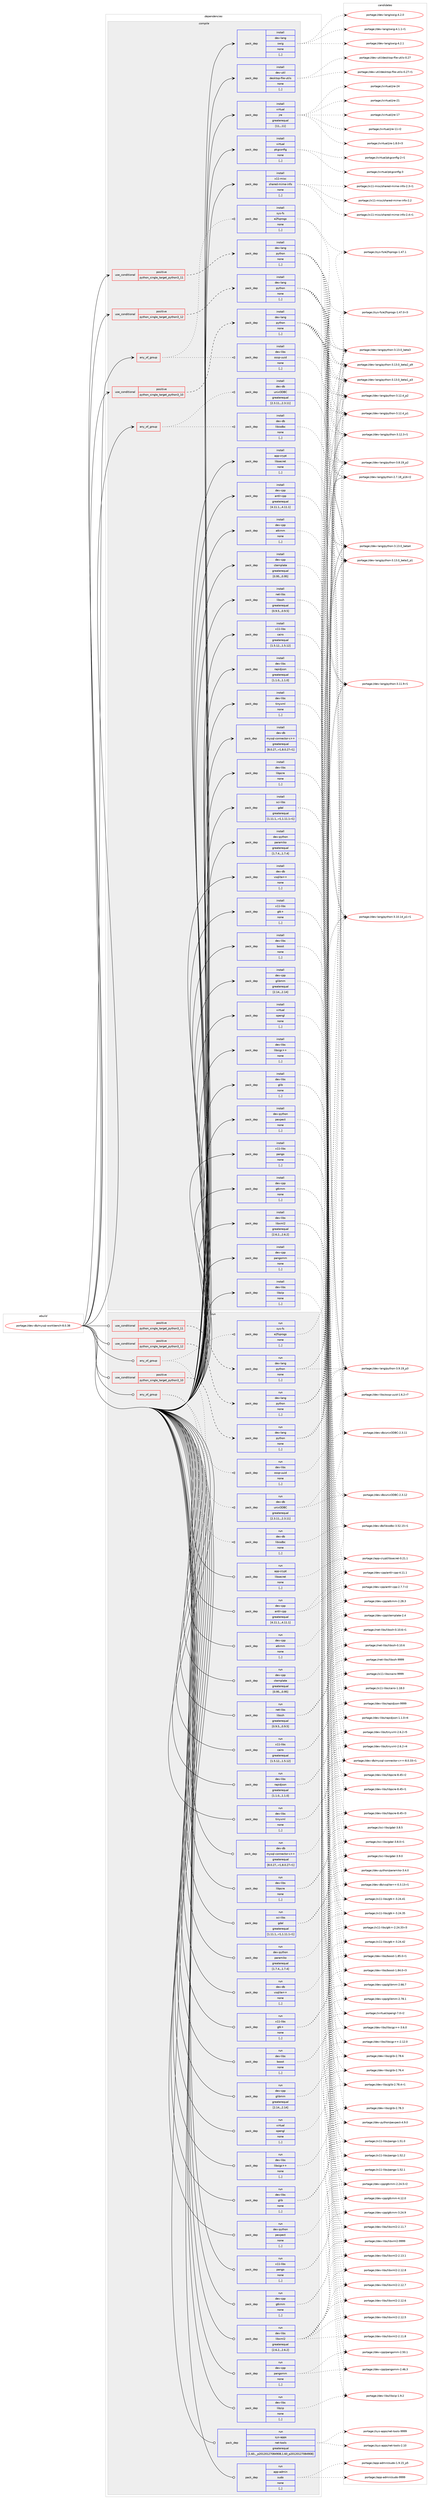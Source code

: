 digraph prolog {

# *************
# Graph options
# *************

newrank=true;
concentrate=true;
compound=true;
graph [rankdir=LR,fontname=Helvetica,fontsize=10,ranksep=1.5];#, ranksep=2.5, nodesep=0.2];
edge  [arrowhead=vee];
node  [fontname=Helvetica,fontsize=10];

# **********
# The ebuild
# **********

subgraph cluster_leftcol {
color=gray;
label=<<i>ebuild</i>>;
id [label="portage://dev-db/mysql-workbench-8.0.38", color=red, width=4, href="../dev-db/mysql-workbench-8.0.38.svg"];
}

# ****************
# The dependencies
# ****************

subgraph cluster_midcol {
color=gray;
label=<<i>dependencies</i>>;
subgraph cluster_compile {
fillcolor="#eeeeee";
style=filled;
label=<<i>compile</i>>;
subgraph any874 {
dependency68783 [label=<<TABLE BORDER="0" CELLBORDER="1" CELLSPACING="0" CELLPADDING="4"><TR><TD CELLPADDING="10">any_of_group</TD></TR></TABLE>>, shape=none, color=red];subgraph pack49858 {
dependency68784 [label=<<TABLE BORDER="0" CELLBORDER="1" CELLSPACING="0" CELLPADDING="4" WIDTH="220"><TR><TD ROWSPAN="6" CELLPADDING="30">pack_dep</TD></TR><TR><TD WIDTH="110">install</TD></TR><TR><TD>dev-db</TD></TR><TR><TD>libiodbc</TD></TR><TR><TD>none</TD></TR><TR><TD>[,,]</TD></TR></TABLE>>, shape=none, color=blue];
}
dependency68783:e -> dependency68784:w [weight=20,style="dotted",arrowhead="oinv"];
subgraph pack49859 {
dependency68785 [label=<<TABLE BORDER="0" CELLBORDER="1" CELLSPACING="0" CELLPADDING="4" WIDTH="220"><TR><TD ROWSPAN="6" CELLPADDING="30">pack_dep</TD></TR><TR><TD WIDTH="110">install</TD></TR><TR><TD>dev-db</TD></TR><TR><TD>unixODBC</TD></TR><TR><TD>greaterequal</TD></TR><TR><TD>[2.3.11,,,2.3.11]</TD></TR></TABLE>>, shape=none, color=blue];
}
dependency68783:e -> dependency68785:w [weight=20,style="dotted",arrowhead="oinv"];
}
id:e -> dependency68783:w [weight=20,style="solid",arrowhead="vee"];
subgraph any875 {
dependency68786 [label=<<TABLE BORDER="0" CELLBORDER="1" CELLSPACING="0" CELLPADDING="4"><TR><TD CELLPADDING="10">any_of_group</TD></TR></TABLE>>, shape=none, color=red];subgraph pack49860 {
dependency68787 [label=<<TABLE BORDER="0" CELLBORDER="1" CELLSPACING="0" CELLPADDING="4" WIDTH="220"><TR><TD ROWSPAN="6" CELLPADDING="30">pack_dep</TD></TR><TR><TD WIDTH="110">install</TD></TR><TR><TD>sys-fs</TD></TR><TR><TD>e2fsprogs</TD></TR><TR><TD>none</TD></TR><TR><TD>[,,]</TD></TR></TABLE>>, shape=none, color=blue];
}
dependency68786:e -> dependency68787:w [weight=20,style="dotted",arrowhead="oinv"];
subgraph pack49861 {
dependency68788 [label=<<TABLE BORDER="0" CELLBORDER="1" CELLSPACING="0" CELLPADDING="4" WIDTH="220"><TR><TD ROWSPAN="6" CELLPADDING="30">pack_dep</TD></TR><TR><TD WIDTH="110">install</TD></TR><TR><TD>dev-libs</TD></TR><TR><TD>ossp-uuid</TD></TR><TR><TD>none</TD></TR><TR><TD>[,,]</TD></TR></TABLE>>, shape=none, color=blue];
}
dependency68786:e -> dependency68788:w [weight=20,style="dotted",arrowhead="oinv"];
}
id:e -> dependency68786:w [weight=20,style="solid",arrowhead="vee"];
subgraph cond17986 {
dependency68789 [label=<<TABLE BORDER="0" CELLBORDER="1" CELLSPACING="0" CELLPADDING="4"><TR><TD ROWSPAN="3" CELLPADDING="10">use_conditional</TD></TR><TR><TD>positive</TD></TR><TR><TD>python_single_target_python3_10</TD></TR></TABLE>>, shape=none, color=red];
subgraph pack49862 {
dependency68790 [label=<<TABLE BORDER="0" CELLBORDER="1" CELLSPACING="0" CELLPADDING="4" WIDTH="220"><TR><TD ROWSPAN="6" CELLPADDING="30">pack_dep</TD></TR><TR><TD WIDTH="110">install</TD></TR><TR><TD>dev-lang</TD></TR><TR><TD>python</TD></TR><TR><TD>none</TD></TR><TR><TD>[,,]</TD></TR></TABLE>>, shape=none, color=blue];
}
dependency68789:e -> dependency68790:w [weight=20,style="dashed",arrowhead="vee"];
}
id:e -> dependency68789:w [weight=20,style="solid",arrowhead="vee"];
subgraph cond17987 {
dependency68791 [label=<<TABLE BORDER="0" CELLBORDER="1" CELLSPACING="0" CELLPADDING="4"><TR><TD ROWSPAN="3" CELLPADDING="10">use_conditional</TD></TR><TR><TD>positive</TD></TR><TR><TD>python_single_target_python3_11</TD></TR></TABLE>>, shape=none, color=red];
subgraph pack49863 {
dependency68792 [label=<<TABLE BORDER="0" CELLBORDER="1" CELLSPACING="0" CELLPADDING="4" WIDTH="220"><TR><TD ROWSPAN="6" CELLPADDING="30">pack_dep</TD></TR><TR><TD WIDTH="110">install</TD></TR><TR><TD>dev-lang</TD></TR><TR><TD>python</TD></TR><TR><TD>none</TD></TR><TR><TD>[,,]</TD></TR></TABLE>>, shape=none, color=blue];
}
dependency68791:e -> dependency68792:w [weight=20,style="dashed",arrowhead="vee"];
}
id:e -> dependency68791:w [weight=20,style="solid",arrowhead="vee"];
subgraph cond17988 {
dependency68793 [label=<<TABLE BORDER="0" CELLBORDER="1" CELLSPACING="0" CELLPADDING="4"><TR><TD ROWSPAN="3" CELLPADDING="10">use_conditional</TD></TR><TR><TD>positive</TD></TR><TR><TD>python_single_target_python3_12</TD></TR></TABLE>>, shape=none, color=red];
subgraph pack49864 {
dependency68794 [label=<<TABLE BORDER="0" CELLBORDER="1" CELLSPACING="0" CELLPADDING="4" WIDTH="220"><TR><TD ROWSPAN="6" CELLPADDING="30">pack_dep</TD></TR><TR><TD WIDTH="110">install</TD></TR><TR><TD>dev-lang</TD></TR><TR><TD>python</TD></TR><TR><TD>none</TD></TR><TR><TD>[,,]</TD></TR></TABLE>>, shape=none, color=blue];
}
dependency68793:e -> dependency68794:w [weight=20,style="dashed",arrowhead="vee"];
}
id:e -> dependency68793:w [weight=20,style="solid",arrowhead="vee"];
subgraph pack49865 {
dependency68795 [label=<<TABLE BORDER="0" CELLBORDER="1" CELLSPACING="0" CELLPADDING="4" WIDTH="220"><TR><TD ROWSPAN="6" CELLPADDING="30">pack_dep</TD></TR><TR><TD WIDTH="110">install</TD></TR><TR><TD>app-crypt</TD></TR><TR><TD>libsecret</TD></TR><TR><TD>none</TD></TR><TR><TD>[,,]</TD></TR></TABLE>>, shape=none, color=blue];
}
id:e -> dependency68795:w [weight=20,style="solid",arrowhead="vee"];
subgraph pack49866 {
dependency68796 [label=<<TABLE BORDER="0" CELLBORDER="1" CELLSPACING="0" CELLPADDING="4" WIDTH="220"><TR><TD ROWSPAN="6" CELLPADDING="30">pack_dep</TD></TR><TR><TD WIDTH="110">install</TD></TR><TR><TD>dev-cpp</TD></TR><TR><TD>antlr-cpp</TD></TR><TR><TD>greaterequal</TD></TR><TR><TD>[4.11.1,,,4.11.1]</TD></TR></TABLE>>, shape=none, color=blue];
}
id:e -> dependency68796:w [weight=20,style="solid",arrowhead="vee"];
subgraph pack49867 {
dependency68797 [label=<<TABLE BORDER="0" CELLBORDER="1" CELLSPACING="0" CELLPADDING="4" WIDTH="220"><TR><TD ROWSPAN="6" CELLPADDING="30">pack_dep</TD></TR><TR><TD WIDTH="110">install</TD></TR><TR><TD>dev-cpp</TD></TR><TR><TD>atkmm</TD></TR><TR><TD>none</TD></TR><TR><TD>[,,]</TD></TR></TABLE>>, shape=none, color=blue];
}
id:e -> dependency68797:w [weight=20,style="solid",arrowhead="vee"];
subgraph pack49868 {
dependency68798 [label=<<TABLE BORDER="0" CELLBORDER="1" CELLSPACING="0" CELLPADDING="4" WIDTH="220"><TR><TD ROWSPAN="6" CELLPADDING="30">pack_dep</TD></TR><TR><TD WIDTH="110">install</TD></TR><TR><TD>dev-cpp</TD></TR><TR><TD>ctemplate</TD></TR><TR><TD>greaterequal</TD></TR><TR><TD>[0.95,,,0.95]</TD></TR></TABLE>>, shape=none, color=blue];
}
id:e -> dependency68798:w [weight=20,style="solid",arrowhead="vee"];
subgraph pack49869 {
dependency68799 [label=<<TABLE BORDER="0" CELLBORDER="1" CELLSPACING="0" CELLPADDING="4" WIDTH="220"><TR><TD ROWSPAN="6" CELLPADDING="30">pack_dep</TD></TR><TR><TD WIDTH="110">install</TD></TR><TR><TD>dev-cpp</TD></TR><TR><TD>glibmm</TD></TR><TR><TD>greaterequal</TD></TR><TR><TD>[2.14,,,2.14]</TD></TR></TABLE>>, shape=none, color=blue];
}
id:e -> dependency68799:w [weight=20,style="solid",arrowhead="vee"];
subgraph pack49870 {
dependency68800 [label=<<TABLE BORDER="0" CELLBORDER="1" CELLSPACING="0" CELLPADDING="4" WIDTH="220"><TR><TD ROWSPAN="6" CELLPADDING="30">pack_dep</TD></TR><TR><TD WIDTH="110">install</TD></TR><TR><TD>dev-cpp</TD></TR><TR><TD>gtkmm</TD></TR><TR><TD>none</TD></TR><TR><TD>[,,]</TD></TR></TABLE>>, shape=none, color=blue];
}
id:e -> dependency68800:w [weight=20,style="solid",arrowhead="vee"];
subgraph pack49871 {
dependency68801 [label=<<TABLE BORDER="0" CELLBORDER="1" CELLSPACING="0" CELLPADDING="4" WIDTH="220"><TR><TD ROWSPAN="6" CELLPADDING="30">pack_dep</TD></TR><TR><TD WIDTH="110">install</TD></TR><TR><TD>dev-cpp</TD></TR><TR><TD>pangomm</TD></TR><TR><TD>none</TD></TR><TR><TD>[,,]</TD></TR></TABLE>>, shape=none, color=blue];
}
id:e -> dependency68801:w [weight=20,style="solid",arrowhead="vee"];
subgraph pack49872 {
dependency68802 [label=<<TABLE BORDER="0" CELLBORDER="1" CELLSPACING="0" CELLPADDING="4" WIDTH="220"><TR><TD ROWSPAN="6" CELLPADDING="30">pack_dep</TD></TR><TR><TD WIDTH="110">install</TD></TR><TR><TD>dev-db</TD></TR><TR><TD>mysql-connector-c++</TD></TR><TR><TD>greaterequal</TD></TR><TR><TD>[8.0.27,,-r1,8.0.27-r1]</TD></TR></TABLE>>, shape=none, color=blue];
}
id:e -> dependency68802:w [weight=20,style="solid",arrowhead="vee"];
subgraph pack49873 {
dependency68803 [label=<<TABLE BORDER="0" CELLBORDER="1" CELLSPACING="0" CELLPADDING="4" WIDTH="220"><TR><TD ROWSPAN="6" CELLPADDING="30">pack_dep</TD></TR><TR><TD WIDTH="110">install</TD></TR><TR><TD>dev-db</TD></TR><TR><TD>vsqlite++</TD></TR><TR><TD>none</TD></TR><TR><TD>[,,]</TD></TR></TABLE>>, shape=none, color=blue];
}
id:e -> dependency68803:w [weight=20,style="solid",arrowhead="vee"];
subgraph pack49874 {
dependency68804 [label=<<TABLE BORDER="0" CELLBORDER="1" CELLSPACING="0" CELLPADDING="4" WIDTH="220"><TR><TD ROWSPAN="6" CELLPADDING="30">pack_dep</TD></TR><TR><TD WIDTH="110">install</TD></TR><TR><TD>dev-lang</TD></TR><TR><TD>swig</TD></TR><TR><TD>none</TD></TR><TR><TD>[,,]</TD></TR></TABLE>>, shape=none, color=blue];
}
id:e -> dependency68804:w [weight=20,style="solid",arrowhead="vee"];
subgraph pack49875 {
dependency68805 [label=<<TABLE BORDER="0" CELLBORDER="1" CELLSPACING="0" CELLPADDING="4" WIDTH="220"><TR><TD ROWSPAN="6" CELLPADDING="30">pack_dep</TD></TR><TR><TD WIDTH="110">install</TD></TR><TR><TD>dev-libs</TD></TR><TR><TD>boost</TD></TR><TR><TD>none</TD></TR><TR><TD>[,,]</TD></TR></TABLE>>, shape=none, color=blue];
}
id:e -> dependency68805:w [weight=20,style="solid",arrowhead="vee"];
subgraph pack49876 {
dependency68806 [label=<<TABLE BORDER="0" CELLBORDER="1" CELLSPACING="0" CELLPADDING="4" WIDTH="220"><TR><TD ROWSPAN="6" CELLPADDING="30">pack_dep</TD></TR><TR><TD WIDTH="110">install</TD></TR><TR><TD>dev-libs</TD></TR><TR><TD>glib</TD></TR><TR><TD>none</TD></TR><TR><TD>[,,]</TD></TR></TABLE>>, shape=none, color=blue];
}
id:e -> dependency68806:w [weight=20,style="solid",arrowhead="vee"];
subgraph pack49877 {
dependency68807 [label=<<TABLE BORDER="0" CELLBORDER="1" CELLSPACING="0" CELLPADDING="4" WIDTH="220"><TR><TD ROWSPAN="6" CELLPADDING="30">pack_dep</TD></TR><TR><TD WIDTH="110">install</TD></TR><TR><TD>dev-libs</TD></TR><TR><TD>libpcre</TD></TR><TR><TD>none</TD></TR><TR><TD>[,,]</TD></TR></TABLE>>, shape=none, color=blue];
}
id:e -> dependency68807:w [weight=20,style="solid",arrowhead="vee"];
subgraph pack49878 {
dependency68808 [label=<<TABLE BORDER="0" CELLBORDER="1" CELLSPACING="0" CELLPADDING="4" WIDTH="220"><TR><TD ROWSPAN="6" CELLPADDING="30">pack_dep</TD></TR><TR><TD WIDTH="110">install</TD></TR><TR><TD>dev-libs</TD></TR><TR><TD>libsigc++</TD></TR><TR><TD>none</TD></TR><TR><TD>[,,]</TD></TR></TABLE>>, shape=none, color=blue];
}
id:e -> dependency68808:w [weight=20,style="solid",arrowhead="vee"];
subgraph pack49879 {
dependency68809 [label=<<TABLE BORDER="0" CELLBORDER="1" CELLSPACING="0" CELLPADDING="4" WIDTH="220"><TR><TD ROWSPAN="6" CELLPADDING="30">pack_dep</TD></TR><TR><TD WIDTH="110">install</TD></TR><TR><TD>dev-libs</TD></TR><TR><TD>libxml2</TD></TR><TR><TD>greaterequal</TD></TR><TR><TD>[2.6.2,,,2.6.2]</TD></TR></TABLE>>, shape=none, color=blue];
}
id:e -> dependency68809:w [weight=20,style="solid",arrowhead="vee"];
subgraph pack49880 {
dependency68810 [label=<<TABLE BORDER="0" CELLBORDER="1" CELLSPACING="0" CELLPADDING="4" WIDTH="220"><TR><TD ROWSPAN="6" CELLPADDING="30">pack_dep</TD></TR><TR><TD WIDTH="110">install</TD></TR><TR><TD>dev-libs</TD></TR><TR><TD>libzip</TD></TR><TR><TD>none</TD></TR><TR><TD>[,,]</TD></TR></TABLE>>, shape=none, color=blue];
}
id:e -> dependency68810:w [weight=20,style="solid",arrowhead="vee"];
subgraph pack49881 {
dependency68811 [label=<<TABLE BORDER="0" CELLBORDER="1" CELLSPACING="0" CELLPADDING="4" WIDTH="220"><TR><TD ROWSPAN="6" CELLPADDING="30">pack_dep</TD></TR><TR><TD WIDTH="110">install</TD></TR><TR><TD>dev-libs</TD></TR><TR><TD>rapidjson</TD></TR><TR><TD>greaterequal</TD></TR><TR><TD>[1.1.0,,,1.1.0]</TD></TR></TABLE>>, shape=none, color=blue];
}
id:e -> dependency68811:w [weight=20,style="solid",arrowhead="vee"];
subgraph pack49882 {
dependency68812 [label=<<TABLE BORDER="0" CELLBORDER="1" CELLSPACING="0" CELLPADDING="4" WIDTH="220"><TR><TD ROWSPAN="6" CELLPADDING="30">pack_dep</TD></TR><TR><TD WIDTH="110">install</TD></TR><TR><TD>dev-libs</TD></TR><TR><TD>tinyxml</TD></TR><TR><TD>none</TD></TR><TR><TD>[,,]</TD></TR></TABLE>>, shape=none, color=blue];
}
id:e -> dependency68812:w [weight=20,style="solid",arrowhead="vee"];
subgraph pack49883 {
dependency68813 [label=<<TABLE BORDER="0" CELLBORDER="1" CELLSPACING="0" CELLPADDING="4" WIDTH="220"><TR><TD ROWSPAN="6" CELLPADDING="30">pack_dep</TD></TR><TR><TD WIDTH="110">install</TD></TR><TR><TD>dev-python</TD></TR><TR><TD>paramiko</TD></TR><TR><TD>greaterequal</TD></TR><TR><TD>[1.7.4,,,1.7.4]</TD></TR></TABLE>>, shape=none, color=blue];
}
id:e -> dependency68813:w [weight=20,style="solid",arrowhead="vee"];
subgraph pack49884 {
dependency68814 [label=<<TABLE BORDER="0" CELLBORDER="1" CELLSPACING="0" CELLPADDING="4" WIDTH="220"><TR><TD ROWSPAN="6" CELLPADDING="30">pack_dep</TD></TR><TR><TD WIDTH="110">install</TD></TR><TR><TD>dev-python</TD></TR><TR><TD>pexpect</TD></TR><TR><TD>none</TD></TR><TR><TD>[,,]</TD></TR></TABLE>>, shape=none, color=blue];
}
id:e -> dependency68814:w [weight=20,style="solid",arrowhead="vee"];
subgraph pack49885 {
dependency68815 [label=<<TABLE BORDER="0" CELLBORDER="1" CELLSPACING="0" CELLPADDING="4" WIDTH="220"><TR><TD ROWSPAN="6" CELLPADDING="30">pack_dep</TD></TR><TR><TD WIDTH="110">install</TD></TR><TR><TD>dev-util</TD></TR><TR><TD>desktop-file-utils</TD></TR><TR><TD>none</TD></TR><TR><TD>[,,]</TD></TR></TABLE>>, shape=none, color=blue];
}
id:e -> dependency68815:w [weight=20,style="solid",arrowhead="vee"];
subgraph pack49886 {
dependency68816 [label=<<TABLE BORDER="0" CELLBORDER="1" CELLSPACING="0" CELLPADDING="4" WIDTH="220"><TR><TD ROWSPAN="6" CELLPADDING="30">pack_dep</TD></TR><TR><TD WIDTH="110">install</TD></TR><TR><TD>net-libs</TD></TR><TR><TD>libssh</TD></TR><TR><TD>greaterequal</TD></TR><TR><TD>[0.9.5,,,0.9.5]</TD></TR></TABLE>>, shape=none, color=blue];
}
id:e -> dependency68816:w [weight=20,style="solid",arrowhead="vee"];
subgraph pack49887 {
dependency68817 [label=<<TABLE BORDER="0" CELLBORDER="1" CELLSPACING="0" CELLPADDING="4" WIDTH="220"><TR><TD ROWSPAN="6" CELLPADDING="30">pack_dep</TD></TR><TR><TD WIDTH="110">install</TD></TR><TR><TD>sci-libs</TD></TR><TR><TD>gdal</TD></TR><TR><TD>greaterequal</TD></TR><TR><TD>[1.11.1,,-r1,1.11.1-r1]</TD></TR></TABLE>>, shape=none, color=blue];
}
id:e -> dependency68817:w [weight=20,style="solid",arrowhead="vee"];
subgraph pack49888 {
dependency68818 [label=<<TABLE BORDER="0" CELLBORDER="1" CELLSPACING="0" CELLPADDING="4" WIDTH="220"><TR><TD ROWSPAN="6" CELLPADDING="30">pack_dep</TD></TR><TR><TD WIDTH="110">install</TD></TR><TR><TD>virtual</TD></TR><TR><TD>jre</TD></TR><TR><TD>greaterequal</TD></TR><TR><TD>[11,,,11]</TD></TR></TABLE>>, shape=none, color=blue];
}
id:e -> dependency68818:w [weight=20,style="solid",arrowhead="vee"];
subgraph pack49889 {
dependency68819 [label=<<TABLE BORDER="0" CELLBORDER="1" CELLSPACING="0" CELLPADDING="4" WIDTH="220"><TR><TD ROWSPAN="6" CELLPADDING="30">pack_dep</TD></TR><TR><TD WIDTH="110">install</TD></TR><TR><TD>virtual</TD></TR><TR><TD>opengl</TD></TR><TR><TD>none</TD></TR><TR><TD>[,,]</TD></TR></TABLE>>, shape=none, color=blue];
}
id:e -> dependency68819:w [weight=20,style="solid",arrowhead="vee"];
subgraph pack49890 {
dependency68820 [label=<<TABLE BORDER="0" CELLBORDER="1" CELLSPACING="0" CELLPADDING="4" WIDTH="220"><TR><TD ROWSPAN="6" CELLPADDING="30">pack_dep</TD></TR><TR><TD WIDTH="110">install</TD></TR><TR><TD>virtual</TD></TR><TR><TD>pkgconfig</TD></TR><TR><TD>none</TD></TR><TR><TD>[,,]</TD></TR></TABLE>>, shape=none, color=blue];
}
id:e -> dependency68820:w [weight=20,style="solid",arrowhead="vee"];
subgraph pack49891 {
dependency68821 [label=<<TABLE BORDER="0" CELLBORDER="1" CELLSPACING="0" CELLPADDING="4" WIDTH="220"><TR><TD ROWSPAN="6" CELLPADDING="30">pack_dep</TD></TR><TR><TD WIDTH="110">install</TD></TR><TR><TD>x11-libs</TD></TR><TR><TD>cairo</TD></TR><TR><TD>greaterequal</TD></TR><TR><TD>[1.5.12,,,1.5.12]</TD></TR></TABLE>>, shape=none, color=blue];
}
id:e -> dependency68821:w [weight=20,style="solid",arrowhead="vee"];
subgraph pack49892 {
dependency68822 [label=<<TABLE BORDER="0" CELLBORDER="1" CELLSPACING="0" CELLPADDING="4" WIDTH="220"><TR><TD ROWSPAN="6" CELLPADDING="30">pack_dep</TD></TR><TR><TD WIDTH="110">install</TD></TR><TR><TD>x11-libs</TD></TR><TR><TD>gtk+</TD></TR><TR><TD>none</TD></TR><TR><TD>[,,]</TD></TR></TABLE>>, shape=none, color=blue];
}
id:e -> dependency68822:w [weight=20,style="solid",arrowhead="vee"];
subgraph pack49893 {
dependency68823 [label=<<TABLE BORDER="0" CELLBORDER="1" CELLSPACING="0" CELLPADDING="4" WIDTH="220"><TR><TD ROWSPAN="6" CELLPADDING="30">pack_dep</TD></TR><TR><TD WIDTH="110">install</TD></TR><TR><TD>x11-libs</TD></TR><TR><TD>pango</TD></TR><TR><TD>none</TD></TR><TR><TD>[,,]</TD></TR></TABLE>>, shape=none, color=blue];
}
id:e -> dependency68823:w [weight=20,style="solid",arrowhead="vee"];
subgraph pack49894 {
dependency68824 [label=<<TABLE BORDER="0" CELLBORDER="1" CELLSPACING="0" CELLPADDING="4" WIDTH="220"><TR><TD ROWSPAN="6" CELLPADDING="30">pack_dep</TD></TR><TR><TD WIDTH="110">install</TD></TR><TR><TD>x11-misc</TD></TR><TR><TD>shared-mime-info</TD></TR><TR><TD>none</TD></TR><TR><TD>[,,]</TD></TR></TABLE>>, shape=none, color=blue];
}
id:e -> dependency68824:w [weight=20,style="solid",arrowhead="vee"];
}
subgraph cluster_compileandrun {
fillcolor="#eeeeee";
style=filled;
label=<<i>compile and run</i>>;
}
subgraph cluster_run {
fillcolor="#eeeeee";
style=filled;
label=<<i>run</i>>;
subgraph any876 {
dependency68825 [label=<<TABLE BORDER="0" CELLBORDER="1" CELLSPACING="0" CELLPADDING="4"><TR><TD CELLPADDING="10">any_of_group</TD></TR></TABLE>>, shape=none, color=red];subgraph pack49895 {
dependency68826 [label=<<TABLE BORDER="0" CELLBORDER="1" CELLSPACING="0" CELLPADDING="4" WIDTH="220"><TR><TD ROWSPAN="6" CELLPADDING="30">pack_dep</TD></TR><TR><TD WIDTH="110">run</TD></TR><TR><TD>dev-db</TD></TR><TR><TD>libiodbc</TD></TR><TR><TD>none</TD></TR><TR><TD>[,,]</TD></TR></TABLE>>, shape=none, color=blue];
}
dependency68825:e -> dependency68826:w [weight=20,style="dotted",arrowhead="oinv"];
subgraph pack49896 {
dependency68827 [label=<<TABLE BORDER="0" CELLBORDER="1" CELLSPACING="0" CELLPADDING="4" WIDTH="220"><TR><TD ROWSPAN="6" CELLPADDING="30">pack_dep</TD></TR><TR><TD WIDTH="110">run</TD></TR><TR><TD>dev-db</TD></TR><TR><TD>unixODBC</TD></TR><TR><TD>greaterequal</TD></TR><TR><TD>[2.3.11,,,2.3.11]</TD></TR></TABLE>>, shape=none, color=blue];
}
dependency68825:e -> dependency68827:w [weight=20,style="dotted",arrowhead="oinv"];
}
id:e -> dependency68825:w [weight=20,style="solid",arrowhead="odot"];
subgraph any877 {
dependency68828 [label=<<TABLE BORDER="0" CELLBORDER="1" CELLSPACING="0" CELLPADDING="4"><TR><TD CELLPADDING="10">any_of_group</TD></TR></TABLE>>, shape=none, color=red];subgraph pack49897 {
dependency68829 [label=<<TABLE BORDER="0" CELLBORDER="1" CELLSPACING="0" CELLPADDING="4" WIDTH="220"><TR><TD ROWSPAN="6" CELLPADDING="30">pack_dep</TD></TR><TR><TD WIDTH="110">run</TD></TR><TR><TD>sys-fs</TD></TR><TR><TD>e2fsprogs</TD></TR><TR><TD>none</TD></TR><TR><TD>[,,]</TD></TR></TABLE>>, shape=none, color=blue];
}
dependency68828:e -> dependency68829:w [weight=20,style="dotted",arrowhead="oinv"];
subgraph pack49898 {
dependency68830 [label=<<TABLE BORDER="0" CELLBORDER="1" CELLSPACING="0" CELLPADDING="4" WIDTH="220"><TR><TD ROWSPAN="6" CELLPADDING="30">pack_dep</TD></TR><TR><TD WIDTH="110">run</TD></TR><TR><TD>dev-libs</TD></TR><TR><TD>ossp-uuid</TD></TR><TR><TD>none</TD></TR><TR><TD>[,,]</TD></TR></TABLE>>, shape=none, color=blue];
}
dependency68828:e -> dependency68830:w [weight=20,style="dotted",arrowhead="oinv"];
}
id:e -> dependency68828:w [weight=20,style="solid",arrowhead="odot"];
subgraph cond17989 {
dependency68831 [label=<<TABLE BORDER="0" CELLBORDER="1" CELLSPACING="0" CELLPADDING="4"><TR><TD ROWSPAN="3" CELLPADDING="10">use_conditional</TD></TR><TR><TD>positive</TD></TR><TR><TD>python_single_target_python3_10</TD></TR></TABLE>>, shape=none, color=red];
subgraph pack49899 {
dependency68832 [label=<<TABLE BORDER="0" CELLBORDER="1" CELLSPACING="0" CELLPADDING="4" WIDTH="220"><TR><TD ROWSPAN="6" CELLPADDING="30">pack_dep</TD></TR><TR><TD WIDTH="110">run</TD></TR><TR><TD>dev-lang</TD></TR><TR><TD>python</TD></TR><TR><TD>none</TD></TR><TR><TD>[,,]</TD></TR></TABLE>>, shape=none, color=blue];
}
dependency68831:e -> dependency68832:w [weight=20,style="dashed",arrowhead="vee"];
}
id:e -> dependency68831:w [weight=20,style="solid",arrowhead="odot"];
subgraph cond17990 {
dependency68833 [label=<<TABLE BORDER="0" CELLBORDER="1" CELLSPACING="0" CELLPADDING="4"><TR><TD ROWSPAN="3" CELLPADDING="10">use_conditional</TD></TR><TR><TD>positive</TD></TR><TR><TD>python_single_target_python3_11</TD></TR></TABLE>>, shape=none, color=red];
subgraph pack49900 {
dependency68834 [label=<<TABLE BORDER="0" CELLBORDER="1" CELLSPACING="0" CELLPADDING="4" WIDTH="220"><TR><TD ROWSPAN="6" CELLPADDING="30">pack_dep</TD></TR><TR><TD WIDTH="110">run</TD></TR><TR><TD>dev-lang</TD></TR><TR><TD>python</TD></TR><TR><TD>none</TD></TR><TR><TD>[,,]</TD></TR></TABLE>>, shape=none, color=blue];
}
dependency68833:e -> dependency68834:w [weight=20,style="dashed",arrowhead="vee"];
}
id:e -> dependency68833:w [weight=20,style="solid",arrowhead="odot"];
subgraph cond17991 {
dependency68835 [label=<<TABLE BORDER="0" CELLBORDER="1" CELLSPACING="0" CELLPADDING="4"><TR><TD ROWSPAN="3" CELLPADDING="10">use_conditional</TD></TR><TR><TD>positive</TD></TR><TR><TD>python_single_target_python3_12</TD></TR></TABLE>>, shape=none, color=red];
subgraph pack49901 {
dependency68836 [label=<<TABLE BORDER="0" CELLBORDER="1" CELLSPACING="0" CELLPADDING="4" WIDTH="220"><TR><TD ROWSPAN="6" CELLPADDING="30">pack_dep</TD></TR><TR><TD WIDTH="110">run</TD></TR><TR><TD>dev-lang</TD></TR><TR><TD>python</TD></TR><TR><TD>none</TD></TR><TR><TD>[,,]</TD></TR></TABLE>>, shape=none, color=blue];
}
dependency68835:e -> dependency68836:w [weight=20,style="dashed",arrowhead="vee"];
}
id:e -> dependency68835:w [weight=20,style="solid",arrowhead="odot"];
subgraph pack49902 {
dependency68837 [label=<<TABLE BORDER="0" CELLBORDER="1" CELLSPACING="0" CELLPADDING="4" WIDTH="220"><TR><TD ROWSPAN="6" CELLPADDING="30">pack_dep</TD></TR><TR><TD WIDTH="110">run</TD></TR><TR><TD>app-admin</TD></TR><TR><TD>sudo</TD></TR><TR><TD>none</TD></TR><TR><TD>[,,]</TD></TR></TABLE>>, shape=none, color=blue];
}
id:e -> dependency68837:w [weight=20,style="solid",arrowhead="odot"];
subgraph pack49903 {
dependency68838 [label=<<TABLE BORDER="0" CELLBORDER="1" CELLSPACING="0" CELLPADDING="4" WIDTH="220"><TR><TD ROWSPAN="6" CELLPADDING="30">pack_dep</TD></TR><TR><TD WIDTH="110">run</TD></TR><TR><TD>app-crypt</TD></TR><TR><TD>libsecret</TD></TR><TR><TD>none</TD></TR><TR><TD>[,,]</TD></TR></TABLE>>, shape=none, color=blue];
}
id:e -> dependency68838:w [weight=20,style="solid",arrowhead="odot"];
subgraph pack49904 {
dependency68839 [label=<<TABLE BORDER="0" CELLBORDER="1" CELLSPACING="0" CELLPADDING="4" WIDTH="220"><TR><TD ROWSPAN="6" CELLPADDING="30">pack_dep</TD></TR><TR><TD WIDTH="110">run</TD></TR><TR><TD>dev-cpp</TD></TR><TR><TD>antlr-cpp</TD></TR><TR><TD>greaterequal</TD></TR><TR><TD>[4.11.1,,,4.11.1]</TD></TR></TABLE>>, shape=none, color=blue];
}
id:e -> dependency68839:w [weight=20,style="solid",arrowhead="odot"];
subgraph pack49905 {
dependency68840 [label=<<TABLE BORDER="0" CELLBORDER="1" CELLSPACING="0" CELLPADDING="4" WIDTH="220"><TR><TD ROWSPAN="6" CELLPADDING="30">pack_dep</TD></TR><TR><TD WIDTH="110">run</TD></TR><TR><TD>dev-cpp</TD></TR><TR><TD>atkmm</TD></TR><TR><TD>none</TD></TR><TR><TD>[,,]</TD></TR></TABLE>>, shape=none, color=blue];
}
id:e -> dependency68840:w [weight=20,style="solid",arrowhead="odot"];
subgraph pack49906 {
dependency68841 [label=<<TABLE BORDER="0" CELLBORDER="1" CELLSPACING="0" CELLPADDING="4" WIDTH="220"><TR><TD ROWSPAN="6" CELLPADDING="30">pack_dep</TD></TR><TR><TD WIDTH="110">run</TD></TR><TR><TD>dev-cpp</TD></TR><TR><TD>ctemplate</TD></TR><TR><TD>greaterequal</TD></TR><TR><TD>[0.95,,,0.95]</TD></TR></TABLE>>, shape=none, color=blue];
}
id:e -> dependency68841:w [weight=20,style="solid",arrowhead="odot"];
subgraph pack49907 {
dependency68842 [label=<<TABLE BORDER="0" CELLBORDER="1" CELLSPACING="0" CELLPADDING="4" WIDTH="220"><TR><TD ROWSPAN="6" CELLPADDING="30">pack_dep</TD></TR><TR><TD WIDTH="110">run</TD></TR><TR><TD>dev-cpp</TD></TR><TR><TD>glibmm</TD></TR><TR><TD>greaterequal</TD></TR><TR><TD>[2.14,,,2.14]</TD></TR></TABLE>>, shape=none, color=blue];
}
id:e -> dependency68842:w [weight=20,style="solid",arrowhead="odot"];
subgraph pack49908 {
dependency68843 [label=<<TABLE BORDER="0" CELLBORDER="1" CELLSPACING="0" CELLPADDING="4" WIDTH="220"><TR><TD ROWSPAN="6" CELLPADDING="30">pack_dep</TD></TR><TR><TD WIDTH="110">run</TD></TR><TR><TD>dev-cpp</TD></TR><TR><TD>gtkmm</TD></TR><TR><TD>none</TD></TR><TR><TD>[,,]</TD></TR></TABLE>>, shape=none, color=blue];
}
id:e -> dependency68843:w [weight=20,style="solid",arrowhead="odot"];
subgraph pack49909 {
dependency68844 [label=<<TABLE BORDER="0" CELLBORDER="1" CELLSPACING="0" CELLPADDING="4" WIDTH="220"><TR><TD ROWSPAN="6" CELLPADDING="30">pack_dep</TD></TR><TR><TD WIDTH="110">run</TD></TR><TR><TD>dev-cpp</TD></TR><TR><TD>pangomm</TD></TR><TR><TD>none</TD></TR><TR><TD>[,,]</TD></TR></TABLE>>, shape=none, color=blue];
}
id:e -> dependency68844:w [weight=20,style="solid",arrowhead="odot"];
subgraph pack49910 {
dependency68845 [label=<<TABLE BORDER="0" CELLBORDER="1" CELLSPACING="0" CELLPADDING="4" WIDTH="220"><TR><TD ROWSPAN="6" CELLPADDING="30">pack_dep</TD></TR><TR><TD WIDTH="110">run</TD></TR><TR><TD>dev-db</TD></TR><TR><TD>mysql-connector-c++</TD></TR><TR><TD>greaterequal</TD></TR><TR><TD>[8.0.27,,-r1,8.0.27-r1]</TD></TR></TABLE>>, shape=none, color=blue];
}
id:e -> dependency68845:w [weight=20,style="solid",arrowhead="odot"];
subgraph pack49911 {
dependency68846 [label=<<TABLE BORDER="0" CELLBORDER="1" CELLSPACING="0" CELLPADDING="4" WIDTH="220"><TR><TD ROWSPAN="6" CELLPADDING="30">pack_dep</TD></TR><TR><TD WIDTH="110">run</TD></TR><TR><TD>dev-db</TD></TR><TR><TD>vsqlite++</TD></TR><TR><TD>none</TD></TR><TR><TD>[,,]</TD></TR></TABLE>>, shape=none, color=blue];
}
id:e -> dependency68846:w [weight=20,style="solid",arrowhead="odot"];
subgraph pack49912 {
dependency68847 [label=<<TABLE BORDER="0" CELLBORDER="1" CELLSPACING="0" CELLPADDING="4" WIDTH="220"><TR><TD ROWSPAN="6" CELLPADDING="30">pack_dep</TD></TR><TR><TD WIDTH="110">run</TD></TR><TR><TD>dev-libs</TD></TR><TR><TD>boost</TD></TR><TR><TD>none</TD></TR><TR><TD>[,,]</TD></TR></TABLE>>, shape=none, color=blue];
}
id:e -> dependency68847:w [weight=20,style="solid",arrowhead="odot"];
subgraph pack49913 {
dependency68848 [label=<<TABLE BORDER="0" CELLBORDER="1" CELLSPACING="0" CELLPADDING="4" WIDTH="220"><TR><TD ROWSPAN="6" CELLPADDING="30">pack_dep</TD></TR><TR><TD WIDTH="110">run</TD></TR><TR><TD>dev-libs</TD></TR><TR><TD>glib</TD></TR><TR><TD>none</TD></TR><TR><TD>[,,]</TD></TR></TABLE>>, shape=none, color=blue];
}
id:e -> dependency68848:w [weight=20,style="solid",arrowhead="odot"];
subgraph pack49914 {
dependency68849 [label=<<TABLE BORDER="0" CELLBORDER="1" CELLSPACING="0" CELLPADDING="4" WIDTH="220"><TR><TD ROWSPAN="6" CELLPADDING="30">pack_dep</TD></TR><TR><TD WIDTH="110">run</TD></TR><TR><TD>dev-libs</TD></TR><TR><TD>libpcre</TD></TR><TR><TD>none</TD></TR><TR><TD>[,,]</TD></TR></TABLE>>, shape=none, color=blue];
}
id:e -> dependency68849:w [weight=20,style="solid",arrowhead="odot"];
subgraph pack49915 {
dependency68850 [label=<<TABLE BORDER="0" CELLBORDER="1" CELLSPACING="0" CELLPADDING="4" WIDTH="220"><TR><TD ROWSPAN="6" CELLPADDING="30">pack_dep</TD></TR><TR><TD WIDTH="110">run</TD></TR><TR><TD>dev-libs</TD></TR><TR><TD>libsigc++</TD></TR><TR><TD>none</TD></TR><TR><TD>[,,]</TD></TR></TABLE>>, shape=none, color=blue];
}
id:e -> dependency68850:w [weight=20,style="solid",arrowhead="odot"];
subgraph pack49916 {
dependency68851 [label=<<TABLE BORDER="0" CELLBORDER="1" CELLSPACING="0" CELLPADDING="4" WIDTH="220"><TR><TD ROWSPAN="6" CELLPADDING="30">pack_dep</TD></TR><TR><TD WIDTH="110">run</TD></TR><TR><TD>dev-libs</TD></TR><TR><TD>libxml2</TD></TR><TR><TD>greaterequal</TD></TR><TR><TD>[2.6.2,,,2.6.2]</TD></TR></TABLE>>, shape=none, color=blue];
}
id:e -> dependency68851:w [weight=20,style="solid",arrowhead="odot"];
subgraph pack49917 {
dependency68852 [label=<<TABLE BORDER="0" CELLBORDER="1" CELLSPACING="0" CELLPADDING="4" WIDTH="220"><TR><TD ROWSPAN="6" CELLPADDING="30">pack_dep</TD></TR><TR><TD WIDTH="110">run</TD></TR><TR><TD>dev-libs</TD></TR><TR><TD>libzip</TD></TR><TR><TD>none</TD></TR><TR><TD>[,,]</TD></TR></TABLE>>, shape=none, color=blue];
}
id:e -> dependency68852:w [weight=20,style="solid",arrowhead="odot"];
subgraph pack49918 {
dependency68853 [label=<<TABLE BORDER="0" CELLBORDER="1" CELLSPACING="0" CELLPADDING="4" WIDTH="220"><TR><TD ROWSPAN="6" CELLPADDING="30">pack_dep</TD></TR><TR><TD WIDTH="110">run</TD></TR><TR><TD>dev-libs</TD></TR><TR><TD>rapidjson</TD></TR><TR><TD>greaterequal</TD></TR><TR><TD>[1.1.0,,,1.1.0]</TD></TR></TABLE>>, shape=none, color=blue];
}
id:e -> dependency68853:w [weight=20,style="solid",arrowhead="odot"];
subgraph pack49919 {
dependency68854 [label=<<TABLE BORDER="0" CELLBORDER="1" CELLSPACING="0" CELLPADDING="4" WIDTH="220"><TR><TD ROWSPAN="6" CELLPADDING="30">pack_dep</TD></TR><TR><TD WIDTH="110">run</TD></TR><TR><TD>dev-libs</TD></TR><TR><TD>tinyxml</TD></TR><TR><TD>none</TD></TR><TR><TD>[,,]</TD></TR></TABLE>>, shape=none, color=blue];
}
id:e -> dependency68854:w [weight=20,style="solid",arrowhead="odot"];
subgraph pack49920 {
dependency68855 [label=<<TABLE BORDER="0" CELLBORDER="1" CELLSPACING="0" CELLPADDING="4" WIDTH="220"><TR><TD ROWSPAN="6" CELLPADDING="30">pack_dep</TD></TR><TR><TD WIDTH="110">run</TD></TR><TR><TD>dev-python</TD></TR><TR><TD>paramiko</TD></TR><TR><TD>greaterequal</TD></TR><TR><TD>[1.7.4,,,1.7.4]</TD></TR></TABLE>>, shape=none, color=blue];
}
id:e -> dependency68855:w [weight=20,style="solid",arrowhead="odot"];
subgraph pack49921 {
dependency68856 [label=<<TABLE BORDER="0" CELLBORDER="1" CELLSPACING="0" CELLPADDING="4" WIDTH="220"><TR><TD ROWSPAN="6" CELLPADDING="30">pack_dep</TD></TR><TR><TD WIDTH="110">run</TD></TR><TR><TD>dev-python</TD></TR><TR><TD>pexpect</TD></TR><TR><TD>none</TD></TR><TR><TD>[,,]</TD></TR></TABLE>>, shape=none, color=blue];
}
id:e -> dependency68856:w [weight=20,style="solid",arrowhead="odot"];
subgraph pack49922 {
dependency68857 [label=<<TABLE BORDER="0" CELLBORDER="1" CELLSPACING="0" CELLPADDING="4" WIDTH="220"><TR><TD ROWSPAN="6" CELLPADDING="30">pack_dep</TD></TR><TR><TD WIDTH="110">run</TD></TR><TR><TD>net-libs</TD></TR><TR><TD>libssh</TD></TR><TR><TD>greaterequal</TD></TR><TR><TD>[0.9.5,,,0.9.5]</TD></TR></TABLE>>, shape=none, color=blue];
}
id:e -> dependency68857:w [weight=20,style="solid",arrowhead="odot"];
subgraph pack49923 {
dependency68858 [label=<<TABLE BORDER="0" CELLBORDER="1" CELLSPACING="0" CELLPADDING="4" WIDTH="220"><TR><TD ROWSPAN="6" CELLPADDING="30">pack_dep</TD></TR><TR><TD WIDTH="110">run</TD></TR><TR><TD>sci-libs</TD></TR><TR><TD>gdal</TD></TR><TR><TD>greaterequal</TD></TR><TR><TD>[1.11.1,,-r1,1.11.1-r1]</TD></TR></TABLE>>, shape=none, color=blue];
}
id:e -> dependency68858:w [weight=20,style="solid",arrowhead="odot"];
subgraph pack49924 {
dependency68859 [label=<<TABLE BORDER="0" CELLBORDER="1" CELLSPACING="0" CELLPADDING="4" WIDTH="220"><TR><TD ROWSPAN="6" CELLPADDING="30">pack_dep</TD></TR><TR><TD WIDTH="110">run</TD></TR><TR><TD>sys-apps</TD></TR><TR><TD>net-tools</TD></TR><TR><TD>greaterequal</TD></TR><TR><TD>[1.60,,_p20120127084908,1.60_p20120127084908]</TD></TR></TABLE>>, shape=none, color=blue];
}
id:e -> dependency68859:w [weight=20,style="solid",arrowhead="odot"];
subgraph pack49925 {
dependency68860 [label=<<TABLE BORDER="0" CELLBORDER="1" CELLSPACING="0" CELLPADDING="4" WIDTH="220"><TR><TD ROWSPAN="6" CELLPADDING="30">pack_dep</TD></TR><TR><TD WIDTH="110">run</TD></TR><TR><TD>virtual</TD></TR><TR><TD>opengl</TD></TR><TR><TD>none</TD></TR><TR><TD>[,,]</TD></TR></TABLE>>, shape=none, color=blue];
}
id:e -> dependency68860:w [weight=20,style="solid",arrowhead="odot"];
subgraph pack49926 {
dependency68861 [label=<<TABLE BORDER="0" CELLBORDER="1" CELLSPACING="0" CELLPADDING="4" WIDTH="220"><TR><TD ROWSPAN="6" CELLPADDING="30">pack_dep</TD></TR><TR><TD WIDTH="110">run</TD></TR><TR><TD>x11-libs</TD></TR><TR><TD>cairo</TD></TR><TR><TD>greaterequal</TD></TR><TR><TD>[1.5.12,,,1.5.12]</TD></TR></TABLE>>, shape=none, color=blue];
}
id:e -> dependency68861:w [weight=20,style="solid",arrowhead="odot"];
subgraph pack49927 {
dependency68862 [label=<<TABLE BORDER="0" CELLBORDER="1" CELLSPACING="0" CELLPADDING="4" WIDTH="220"><TR><TD ROWSPAN="6" CELLPADDING="30">pack_dep</TD></TR><TR><TD WIDTH="110">run</TD></TR><TR><TD>x11-libs</TD></TR><TR><TD>gtk+</TD></TR><TR><TD>none</TD></TR><TR><TD>[,,]</TD></TR></TABLE>>, shape=none, color=blue];
}
id:e -> dependency68862:w [weight=20,style="solid",arrowhead="odot"];
subgraph pack49928 {
dependency68863 [label=<<TABLE BORDER="0" CELLBORDER="1" CELLSPACING="0" CELLPADDING="4" WIDTH="220"><TR><TD ROWSPAN="6" CELLPADDING="30">pack_dep</TD></TR><TR><TD WIDTH="110">run</TD></TR><TR><TD>x11-libs</TD></TR><TR><TD>pango</TD></TR><TR><TD>none</TD></TR><TR><TD>[,,]</TD></TR></TABLE>>, shape=none, color=blue];
}
id:e -> dependency68863:w [weight=20,style="solid",arrowhead="odot"];
}
}

# **************
# The candidates
# **************

subgraph cluster_choices {
rank=same;
color=gray;
label=<<i>candidates</i>>;

subgraph choice49858 {
color=black;
nodesep=1;
choice10010111845100984710810598105111100989945514653504649534511449 [label="portage://dev-db/libiodbc-3.52.15-r1", color=red, width=4,href="../dev-db/libiodbc-3.52.15-r1.svg"];
dependency68784:e -> choice10010111845100984710810598105111100989945514653504649534511449:w [style=dotted,weight="100"];
}
subgraph choice49859 {
color=black;
nodesep=1;
choice1001011184510098471171101051207968666745504651464950 [label="portage://dev-db/unixODBC-2.3.12", color=red, width=4,href="../dev-db/unixODBC-2.3.12.svg"];
choice1001011184510098471171101051207968666745504651464949 [label="portage://dev-db/unixODBC-2.3.11", color=red, width=4,href="../dev-db/unixODBC-2.3.11.svg"];
dependency68785:e -> choice1001011184510098471171101051207968666745504651464950:w [style=dotted,weight="100"];
dependency68785:e -> choice1001011184510098471171101051207968666745504651464949:w [style=dotted,weight="100"];
}
subgraph choice49860 {
color=black;
nodesep=1;
choice11512111545102115471015010211511211411110311545494652554649 [label="portage://sys-fs/e2fsprogs-1.47.1", color=red, width=4,href="../sys-fs/e2fsprogs-1.47.1.svg"];
choice115121115451021154710150102115112114111103115454946525546484511451 [label="portage://sys-fs/e2fsprogs-1.47.0-r3", color=red, width=4,href="../sys-fs/e2fsprogs-1.47.0-r3.svg"];
dependency68787:e -> choice11512111545102115471015010211511211411110311545494652554649:w [style=dotted,weight="100"];
dependency68787:e -> choice115121115451021154710150102115112114111103115454946525546484511451:w [style=dotted,weight="100"];
}
subgraph choice49861 {
color=black;
nodesep=1;
choice100101118451081059811547111115115112451171171051004549465446504511455 [label="portage://dev-libs/ossp-uuid-1.6.2-r7", color=red, width=4,href="../dev-libs/ossp-uuid-1.6.2-r7.svg"];
dependency68788:e -> choice100101118451081059811547111115115112451171171051004549465446504511455:w [style=dotted,weight="100"];
}
subgraph choice49862 {
color=black;
nodesep=1;
choice1001011184510897110103471121211161041111104551464951464895981011169752 [label="portage://dev-lang/python-3.13.0_beta4", color=red, width=4,href="../dev-lang/python-3.13.0_beta4.svg"];
choice10010111845108971101034711212111610411111045514649514648959810111697519511249 [label="portage://dev-lang/python-3.13.0_beta3_p1", color=red, width=4,href="../dev-lang/python-3.13.0_beta3_p1.svg"];
choice1001011184510897110103471121211161041111104551464951464895981011169751 [label="portage://dev-lang/python-3.13.0_beta3", color=red, width=4,href="../dev-lang/python-3.13.0_beta3.svg"];
choice10010111845108971101034711212111610411111045514649514648959810111697509511257 [label="portage://dev-lang/python-3.13.0_beta2_p9", color=red, width=4,href="../dev-lang/python-3.13.0_beta2_p9.svg"];
choice10010111845108971101034711212111610411111045514649514648959810111697499511251 [label="portage://dev-lang/python-3.13.0_beta1_p3", color=red, width=4,href="../dev-lang/python-3.13.0_beta1_p3.svg"];
choice100101118451089711010347112121116104111110455146495046529511250 [label="portage://dev-lang/python-3.12.4_p2", color=red, width=4,href="../dev-lang/python-3.12.4_p2.svg"];
choice100101118451089711010347112121116104111110455146495046529511249 [label="portage://dev-lang/python-3.12.4_p1", color=red, width=4,href="../dev-lang/python-3.12.4_p1.svg"];
choice100101118451089711010347112121116104111110455146495046514511449 [label="portage://dev-lang/python-3.12.3-r1", color=red, width=4,href="../dev-lang/python-3.12.3-r1.svg"];
choice100101118451089711010347112121116104111110455146494946574511449 [label="portage://dev-lang/python-3.11.9-r1", color=red, width=4,href="../dev-lang/python-3.11.9-r1.svg"];
choice100101118451089711010347112121116104111110455146494846495295112494511449 [label="portage://dev-lang/python-3.10.14_p1-r1", color=red, width=4,href="../dev-lang/python-3.10.14_p1-r1.svg"];
choice100101118451089711010347112121116104111110455146574649579511251 [label="portage://dev-lang/python-3.9.19_p3", color=red, width=4,href="../dev-lang/python-3.9.19_p3.svg"];
choice100101118451089711010347112121116104111110455146564649579511250 [label="portage://dev-lang/python-3.8.19_p2", color=red, width=4,href="../dev-lang/python-3.8.19_p2.svg"];
choice100101118451089711010347112121116104111110455046554649569511249544511450 [label="portage://dev-lang/python-2.7.18_p16-r2", color=red, width=4,href="../dev-lang/python-2.7.18_p16-r2.svg"];
dependency68790:e -> choice1001011184510897110103471121211161041111104551464951464895981011169752:w [style=dotted,weight="100"];
dependency68790:e -> choice10010111845108971101034711212111610411111045514649514648959810111697519511249:w [style=dotted,weight="100"];
dependency68790:e -> choice1001011184510897110103471121211161041111104551464951464895981011169751:w [style=dotted,weight="100"];
dependency68790:e -> choice10010111845108971101034711212111610411111045514649514648959810111697509511257:w [style=dotted,weight="100"];
dependency68790:e -> choice10010111845108971101034711212111610411111045514649514648959810111697499511251:w [style=dotted,weight="100"];
dependency68790:e -> choice100101118451089711010347112121116104111110455146495046529511250:w [style=dotted,weight="100"];
dependency68790:e -> choice100101118451089711010347112121116104111110455146495046529511249:w [style=dotted,weight="100"];
dependency68790:e -> choice100101118451089711010347112121116104111110455146495046514511449:w [style=dotted,weight="100"];
dependency68790:e -> choice100101118451089711010347112121116104111110455146494946574511449:w [style=dotted,weight="100"];
dependency68790:e -> choice100101118451089711010347112121116104111110455146494846495295112494511449:w [style=dotted,weight="100"];
dependency68790:e -> choice100101118451089711010347112121116104111110455146574649579511251:w [style=dotted,weight="100"];
dependency68790:e -> choice100101118451089711010347112121116104111110455146564649579511250:w [style=dotted,weight="100"];
dependency68790:e -> choice100101118451089711010347112121116104111110455046554649569511249544511450:w [style=dotted,weight="100"];
}
subgraph choice49863 {
color=black;
nodesep=1;
choice1001011184510897110103471121211161041111104551464951464895981011169752 [label="portage://dev-lang/python-3.13.0_beta4", color=red, width=4,href="../dev-lang/python-3.13.0_beta4.svg"];
choice10010111845108971101034711212111610411111045514649514648959810111697519511249 [label="portage://dev-lang/python-3.13.0_beta3_p1", color=red, width=4,href="../dev-lang/python-3.13.0_beta3_p1.svg"];
choice1001011184510897110103471121211161041111104551464951464895981011169751 [label="portage://dev-lang/python-3.13.0_beta3", color=red, width=4,href="../dev-lang/python-3.13.0_beta3.svg"];
choice10010111845108971101034711212111610411111045514649514648959810111697509511257 [label="portage://dev-lang/python-3.13.0_beta2_p9", color=red, width=4,href="../dev-lang/python-3.13.0_beta2_p9.svg"];
choice10010111845108971101034711212111610411111045514649514648959810111697499511251 [label="portage://dev-lang/python-3.13.0_beta1_p3", color=red, width=4,href="../dev-lang/python-3.13.0_beta1_p3.svg"];
choice100101118451089711010347112121116104111110455146495046529511250 [label="portage://dev-lang/python-3.12.4_p2", color=red, width=4,href="../dev-lang/python-3.12.4_p2.svg"];
choice100101118451089711010347112121116104111110455146495046529511249 [label="portage://dev-lang/python-3.12.4_p1", color=red, width=4,href="../dev-lang/python-3.12.4_p1.svg"];
choice100101118451089711010347112121116104111110455146495046514511449 [label="portage://dev-lang/python-3.12.3-r1", color=red, width=4,href="../dev-lang/python-3.12.3-r1.svg"];
choice100101118451089711010347112121116104111110455146494946574511449 [label="portage://dev-lang/python-3.11.9-r1", color=red, width=4,href="../dev-lang/python-3.11.9-r1.svg"];
choice100101118451089711010347112121116104111110455146494846495295112494511449 [label="portage://dev-lang/python-3.10.14_p1-r1", color=red, width=4,href="../dev-lang/python-3.10.14_p1-r1.svg"];
choice100101118451089711010347112121116104111110455146574649579511251 [label="portage://dev-lang/python-3.9.19_p3", color=red, width=4,href="../dev-lang/python-3.9.19_p3.svg"];
choice100101118451089711010347112121116104111110455146564649579511250 [label="portage://dev-lang/python-3.8.19_p2", color=red, width=4,href="../dev-lang/python-3.8.19_p2.svg"];
choice100101118451089711010347112121116104111110455046554649569511249544511450 [label="portage://dev-lang/python-2.7.18_p16-r2", color=red, width=4,href="../dev-lang/python-2.7.18_p16-r2.svg"];
dependency68792:e -> choice1001011184510897110103471121211161041111104551464951464895981011169752:w [style=dotted,weight="100"];
dependency68792:e -> choice10010111845108971101034711212111610411111045514649514648959810111697519511249:w [style=dotted,weight="100"];
dependency68792:e -> choice1001011184510897110103471121211161041111104551464951464895981011169751:w [style=dotted,weight="100"];
dependency68792:e -> choice10010111845108971101034711212111610411111045514649514648959810111697509511257:w [style=dotted,weight="100"];
dependency68792:e -> choice10010111845108971101034711212111610411111045514649514648959810111697499511251:w [style=dotted,weight="100"];
dependency68792:e -> choice100101118451089711010347112121116104111110455146495046529511250:w [style=dotted,weight="100"];
dependency68792:e -> choice100101118451089711010347112121116104111110455146495046529511249:w [style=dotted,weight="100"];
dependency68792:e -> choice100101118451089711010347112121116104111110455146495046514511449:w [style=dotted,weight="100"];
dependency68792:e -> choice100101118451089711010347112121116104111110455146494946574511449:w [style=dotted,weight="100"];
dependency68792:e -> choice100101118451089711010347112121116104111110455146494846495295112494511449:w [style=dotted,weight="100"];
dependency68792:e -> choice100101118451089711010347112121116104111110455146574649579511251:w [style=dotted,weight="100"];
dependency68792:e -> choice100101118451089711010347112121116104111110455146564649579511250:w [style=dotted,weight="100"];
dependency68792:e -> choice100101118451089711010347112121116104111110455046554649569511249544511450:w [style=dotted,weight="100"];
}
subgraph choice49864 {
color=black;
nodesep=1;
choice1001011184510897110103471121211161041111104551464951464895981011169752 [label="portage://dev-lang/python-3.13.0_beta4", color=red, width=4,href="../dev-lang/python-3.13.0_beta4.svg"];
choice10010111845108971101034711212111610411111045514649514648959810111697519511249 [label="portage://dev-lang/python-3.13.0_beta3_p1", color=red, width=4,href="../dev-lang/python-3.13.0_beta3_p1.svg"];
choice1001011184510897110103471121211161041111104551464951464895981011169751 [label="portage://dev-lang/python-3.13.0_beta3", color=red, width=4,href="../dev-lang/python-3.13.0_beta3.svg"];
choice10010111845108971101034711212111610411111045514649514648959810111697509511257 [label="portage://dev-lang/python-3.13.0_beta2_p9", color=red, width=4,href="../dev-lang/python-3.13.0_beta2_p9.svg"];
choice10010111845108971101034711212111610411111045514649514648959810111697499511251 [label="portage://dev-lang/python-3.13.0_beta1_p3", color=red, width=4,href="../dev-lang/python-3.13.0_beta1_p3.svg"];
choice100101118451089711010347112121116104111110455146495046529511250 [label="portage://dev-lang/python-3.12.4_p2", color=red, width=4,href="../dev-lang/python-3.12.4_p2.svg"];
choice100101118451089711010347112121116104111110455146495046529511249 [label="portage://dev-lang/python-3.12.4_p1", color=red, width=4,href="../dev-lang/python-3.12.4_p1.svg"];
choice100101118451089711010347112121116104111110455146495046514511449 [label="portage://dev-lang/python-3.12.3-r1", color=red, width=4,href="../dev-lang/python-3.12.3-r1.svg"];
choice100101118451089711010347112121116104111110455146494946574511449 [label="portage://dev-lang/python-3.11.9-r1", color=red, width=4,href="../dev-lang/python-3.11.9-r1.svg"];
choice100101118451089711010347112121116104111110455146494846495295112494511449 [label="portage://dev-lang/python-3.10.14_p1-r1", color=red, width=4,href="../dev-lang/python-3.10.14_p1-r1.svg"];
choice100101118451089711010347112121116104111110455146574649579511251 [label="portage://dev-lang/python-3.9.19_p3", color=red, width=4,href="../dev-lang/python-3.9.19_p3.svg"];
choice100101118451089711010347112121116104111110455146564649579511250 [label="portage://dev-lang/python-3.8.19_p2", color=red, width=4,href="../dev-lang/python-3.8.19_p2.svg"];
choice100101118451089711010347112121116104111110455046554649569511249544511450 [label="portage://dev-lang/python-2.7.18_p16-r2", color=red, width=4,href="../dev-lang/python-2.7.18_p16-r2.svg"];
dependency68794:e -> choice1001011184510897110103471121211161041111104551464951464895981011169752:w [style=dotted,weight="100"];
dependency68794:e -> choice10010111845108971101034711212111610411111045514649514648959810111697519511249:w [style=dotted,weight="100"];
dependency68794:e -> choice1001011184510897110103471121211161041111104551464951464895981011169751:w [style=dotted,weight="100"];
dependency68794:e -> choice10010111845108971101034711212111610411111045514649514648959810111697509511257:w [style=dotted,weight="100"];
dependency68794:e -> choice10010111845108971101034711212111610411111045514649514648959810111697499511251:w [style=dotted,weight="100"];
dependency68794:e -> choice100101118451089711010347112121116104111110455146495046529511250:w [style=dotted,weight="100"];
dependency68794:e -> choice100101118451089711010347112121116104111110455146495046529511249:w [style=dotted,weight="100"];
dependency68794:e -> choice100101118451089711010347112121116104111110455146495046514511449:w [style=dotted,weight="100"];
dependency68794:e -> choice100101118451089711010347112121116104111110455146494946574511449:w [style=dotted,weight="100"];
dependency68794:e -> choice100101118451089711010347112121116104111110455146494846495295112494511449:w [style=dotted,weight="100"];
dependency68794:e -> choice100101118451089711010347112121116104111110455146574649579511251:w [style=dotted,weight="100"];
dependency68794:e -> choice100101118451089711010347112121116104111110455146564649579511250:w [style=dotted,weight="100"];
dependency68794:e -> choice100101118451089711010347112121116104111110455046554649569511249544511450:w [style=dotted,weight="100"];
}
subgraph choice49865 {
color=black;
nodesep=1;
choice97112112459911412111211647108105981151019911410111645484650494649 [label="portage://app-crypt/libsecret-0.21.1", color=red, width=4,href="../app-crypt/libsecret-0.21.1.svg"];
dependency68795:e -> choice97112112459911412111211647108105981151019911410111645484650494649:w [style=dotted,weight="100"];
}
subgraph choice49866 {
color=black;
nodesep=1;
choice10010111845991121124797110116108114459911211245524649494649 [label="portage://dev-cpp/antlr-cpp-4.11.1", color=red, width=4,href="../dev-cpp/antlr-cpp-4.11.1.svg"];
choice1001011184599112112479711011610811445991121124550465546554511450 [label="portage://dev-cpp/antlr-cpp-2.7.7-r2", color=red, width=4,href="../dev-cpp/antlr-cpp-2.7.7-r2.svg"];
dependency68796:e -> choice10010111845991121124797110116108114459911211245524649494649:w [style=dotted,weight="100"];
dependency68796:e -> choice1001011184599112112479711011610811445991121124550465546554511450:w [style=dotted,weight="100"];
}
subgraph choice49867 {
color=black;
nodesep=1;
choice1001011184599112112479711610710910945504650564651 [label="portage://dev-cpp/atkmm-2.28.3", color=red, width=4,href="../dev-cpp/atkmm-2.28.3.svg"];
dependency68797:e -> choice1001011184599112112479711610710910945504650564651:w [style=dotted,weight="100"];
}
subgraph choice49868 {
color=black;
nodesep=1;
choice100101118459911211247991161011091121089711610145504652 [label="portage://dev-cpp/ctemplate-2.4", color=red, width=4,href="../dev-cpp/ctemplate-2.4.svg"];
dependency68798:e -> choice100101118459911211247991161011091121089711610145504652:w [style=dotted,weight="100"];
}
subgraph choice49869 {
color=black;
nodesep=1;
choice1001011184599112112471031081059810910945504655564649 [label="portage://dev-cpp/glibmm-2.78.1", color=red, width=4,href="../dev-cpp/glibmm-2.78.1.svg"];
choice1001011184599112112471031081059810910945504654544655 [label="portage://dev-cpp/glibmm-2.66.7", color=red, width=4,href="../dev-cpp/glibmm-2.66.7.svg"];
dependency68799:e -> choice1001011184599112112471031081059810910945504655564649:w [style=dotted,weight="100"];
dependency68799:e -> choice1001011184599112112471031081059810910945504654544655:w [style=dotted,weight="100"];
}
subgraph choice49870 {
color=black;
nodesep=1;
choice10010111845991121124710311610710910945524649504648 [label="portage://dev-cpp/gtkmm-4.12.0", color=red, width=4,href="../dev-cpp/gtkmm-4.12.0.svg"];
choice10010111845991121124710311610710910945514650524657 [label="portage://dev-cpp/gtkmm-3.24.9", color=red, width=4,href="../dev-cpp/gtkmm-3.24.9.svg"];
choice100101118459911211247103116107109109455046505246534511450 [label="portage://dev-cpp/gtkmm-2.24.5-r2", color=red, width=4,href="../dev-cpp/gtkmm-2.24.5-r2.svg"];
dependency68800:e -> choice10010111845991121124710311610710910945524649504648:w [style=dotted,weight="100"];
dependency68800:e -> choice10010111845991121124710311610710910945514650524657:w [style=dotted,weight="100"];
dependency68800:e -> choice100101118459911211247103116107109109455046505246534511450:w [style=dotted,weight="100"];
}
subgraph choice49871 {
color=black;
nodesep=1;
choice1001011184599112112471129711010311110910945504653484649 [label="portage://dev-cpp/pangomm-2.50.1", color=red, width=4,href="../dev-cpp/pangomm-2.50.1.svg"];
choice1001011184599112112471129711010311110910945504652544651 [label="portage://dev-cpp/pangomm-2.46.3", color=red, width=4,href="../dev-cpp/pangomm-2.46.3.svg"];
dependency68801:e -> choice1001011184599112112471129711010311110910945504653484649:w [style=dotted,weight="100"];
dependency68801:e -> choice1001011184599112112471129711010311110910945504652544651:w [style=dotted,weight="100"];
}
subgraph choice49872 {
color=black;
nodesep=1;
choice10010111845100984710912111511310845991111101101019911611111445994343455646484651514511449 [label="portage://dev-db/mysql-connector-c++-8.0.33-r1", color=red, width=4,href="../dev-db/mysql-connector-c++-8.0.33-r1.svg"];
dependency68802:e -> choice10010111845100984710912111511310845991111101101019911611111445994343455646484651514511449:w [style=dotted,weight="100"];
}
subgraph choice49873 {
color=black;
nodesep=1;
choice1001011184510098471181151131081051161014343454846514649514511449 [label="portage://dev-db/vsqlite++-0.3.13-r1", color=red, width=4,href="../dev-db/vsqlite++-0.3.13-r1.svg"];
dependency68803:e -> choice1001011184510098471181151131081051161014343454846514649514511449:w [style=dotted,weight="100"];
}
subgraph choice49874 {
color=black;
nodesep=1;
choice100101118451089711010347115119105103455246504649 [label="portage://dev-lang/swig-4.2.1", color=red, width=4,href="../dev-lang/swig-4.2.1.svg"];
choice100101118451089711010347115119105103455246504648 [label="portage://dev-lang/swig-4.2.0", color=red, width=4,href="../dev-lang/swig-4.2.0.svg"];
choice1001011184510897110103471151191051034552464946494511449 [label="portage://dev-lang/swig-4.1.1-r1", color=red, width=4,href="../dev-lang/swig-4.1.1-r1.svg"];
dependency68804:e -> choice100101118451089711010347115119105103455246504649:w [style=dotted,weight="100"];
dependency68804:e -> choice100101118451089711010347115119105103455246504648:w [style=dotted,weight="100"];
dependency68804:e -> choice1001011184510897110103471151191051034552464946494511449:w [style=dotted,weight="100"];
}
subgraph choice49875 {
color=black;
nodesep=1;
choice10010111845108105981154798111111115116454946565346484511449 [label="portage://dev-libs/boost-1.85.0-r1", color=red, width=4,href="../dev-libs/boost-1.85.0-r1.svg"];
choice10010111845108105981154798111111115116454946565246484511451 [label="portage://dev-libs/boost-1.84.0-r3", color=red, width=4,href="../dev-libs/boost-1.84.0-r3.svg"];
dependency68805:e -> choice10010111845108105981154798111111115116454946565346484511449:w [style=dotted,weight="100"];
dependency68805:e -> choice10010111845108105981154798111111115116454946565246484511451:w [style=dotted,weight="100"];
}
subgraph choice49876 {
color=black;
nodesep=1;
choice1001011184510810598115471031081059845504655564654 [label="portage://dev-libs/glib-2.78.6", color=red, width=4,href="../dev-libs/glib-2.78.6.svg"];
choice10010111845108105981154710310810598455046555646524511449 [label="portage://dev-libs/glib-2.78.4-r1", color=red, width=4,href="../dev-libs/glib-2.78.4-r1.svg"];
choice1001011184510810598115471031081059845504655564651 [label="portage://dev-libs/glib-2.78.3", color=red, width=4,href="../dev-libs/glib-2.78.3.svg"];
choice1001011184510810598115471031081059845504655544652 [label="portage://dev-libs/glib-2.76.4", color=red, width=4,href="../dev-libs/glib-2.76.4.svg"];
dependency68806:e -> choice1001011184510810598115471031081059845504655564654:w [style=dotted,weight="100"];
dependency68806:e -> choice10010111845108105981154710310810598455046555646524511449:w [style=dotted,weight="100"];
dependency68806:e -> choice1001011184510810598115471031081059845504655564651:w [style=dotted,weight="100"];
dependency68806:e -> choice1001011184510810598115471031081059845504655544652:w [style=dotted,weight="100"];
}
subgraph choice49877 {
color=black;
nodesep=1;
choice100101118451081059811547108105981129911410145564652534511451 [label="portage://dev-libs/libpcre-8.45-r3", color=red, width=4,href="../dev-libs/libpcre-8.45-r3.svg"];
choice100101118451081059811547108105981129911410145564652534511450 [label="portage://dev-libs/libpcre-8.45-r2", color=red, width=4,href="../dev-libs/libpcre-8.45-r2.svg"];
choice100101118451081059811547108105981129911410145564652534511449 [label="portage://dev-libs/libpcre-8.45-r1", color=red, width=4,href="../dev-libs/libpcre-8.45-r1.svg"];
dependency68807:e -> choice100101118451081059811547108105981129911410145564652534511451:w [style=dotted,weight="100"];
dependency68807:e -> choice100101118451081059811547108105981129911410145564652534511450:w [style=dotted,weight="100"];
dependency68807:e -> choice100101118451081059811547108105981129911410145564652534511449:w [style=dotted,weight="100"];
}
subgraph choice49878 {
color=black;
nodesep=1;
choice10010111845108105981154710810598115105103994343455146544648 [label="portage://dev-libs/libsigc++-3.6.0", color=red, width=4,href="../dev-libs/libsigc++-3.6.0.svg"];
choice1001011184510810598115471081059811510510399434345504649504648 [label="portage://dev-libs/libsigc++-2.12.0", color=red, width=4,href="../dev-libs/libsigc++-2.12.0.svg"];
dependency68808:e -> choice10010111845108105981154710810598115105103994343455146544648:w [style=dotted,weight="100"];
dependency68808:e -> choice1001011184510810598115471081059811510510399434345504649504648:w [style=dotted,weight="100"];
}
subgraph choice49879 {
color=black;
nodesep=1;
choice10010111845108105981154710810598120109108504557575757 [label="portage://dev-libs/libxml2-9999", color=red, width=4,href="../dev-libs/libxml2-9999.svg"];
choice100101118451081059811547108105981201091085045504649514649 [label="portage://dev-libs/libxml2-2.13.1", color=red, width=4,href="../dev-libs/libxml2-2.13.1.svg"];
choice100101118451081059811547108105981201091085045504649504656 [label="portage://dev-libs/libxml2-2.12.8", color=red, width=4,href="../dev-libs/libxml2-2.12.8.svg"];
choice100101118451081059811547108105981201091085045504649504655 [label="portage://dev-libs/libxml2-2.12.7", color=red, width=4,href="../dev-libs/libxml2-2.12.7.svg"];
choice100101118451081059811547108105981201091085045504649504654 [label="portage://dev-libs/libxml2-2.12.6", color=red, width=4,href="../dev-libs/libxml2-2.12.6.svg"];
choice100101118451081059811547108105981201091085045504649504653 [label="portage://dev-libs/libxml2-2.12.5", color=red, width=4,href="../dev-libs/libxml2-2.12.5.svg"];
choice100101118451081059811547108105981201091085045504649494656 [label="portage://dev-libs/libxml2-2.11.8", color=red, width=4,href="../dev-libs/libxml2-2.11.8.svg"];
choice100101118451081059811547108105981201091085045504649494655 [label="portage://dev-libs/libxml2-2.11.7", color=red, width=4,href="../dev-libs/libxml2-2.11.7.svg"];
dependency68809:e -> choice10010111845108105981154710810598120109108504557575757:w [style=dotted,weight="100"];
dependency68809:e -> choice100101118451081059811547108105981201091085045504649514649:w [style=dotted,weight="100"];
dependency68809:e -> choice100101118451081059811547108105981201091085045504649504656:w [style=dotted,weight="100"];
dependency68809:e -> choice100101118451081059811547108105981201091085045504649504655:w [style=dotted,weight="100"];
dependency68809:e -> choice100101118451081059811547108105981201091085045504649504654:w [style=dotted,weight="100"];
dependency68809:e -> choice100101118451081059811547108105981201091085045504649504653:w [style=dotted,weight="100"];
dependency68809:e -> choice100101118451081059811547108105981201091085045504649494656:w [style=dotted,weight="100"];
dependency68809:e -> choice100101118451081059811547108105981201091085045504649494655:w [style=dotted,weight="100"];
}
subgraph choice49880 {
color=black;
nodesep=1;
choice10010111845108105981154710810598122105112454946574650 [label="portage://dev-libs/libzip-1.9.2", color=red, width=4,href="../dev-libs/libzip-1.9.2.svg"];
dependency68810:e -> choice10010111845108105981154710810598122105112454946574650:w [style=dotted,weight="100"];
}
subgraph choice49881 {
color=black;
nodesep=1;
choice100101118451081059811547114971121051001061151111104557575757 [label="portage://dev-libs/rapidjson-9999", color=red, width=4,href="../dev-libs/rapidjson-9999.svg"];
choice100101118451081059811547114971121051001061151111104549464946484511452 [label="portage://dev-libs/rapidjson-1.1.0-r4", color=red, width=4,href="../dev-libs/rapidjson-1.1.0-r4.svg"];
dependency68811:e -> choice100101118451081059811547114971121051001061151111104557575757:w [style=dotted,weight="100"];
dependency68811:e -> choice100101118451081059811547114971121051001061151111104549464946484511452:w [style=dotted,weight="100"];
}
subgraph choice49882 {
color=black;
nodesep=1;
choice1001011184510810598115471161051101211201091084550465446504511453 [label="portage://dev-libs/tinyxml-2.6.2-r5", color=red, width=4,href="../dev-libs/tinyxml-2.6.2-r5.svg"];
choice1001011184510810598115471161051101211201091084550465446504511452 [label="portage://dev-libs/tinyxml-2.6.2-r4", color=red, width=4,href="../dev-libs/tinyxml-2.6.2-r4.svg"];
dependency68812:e -> choice1001011184510810598115471161051101211201091084550465446504511453:w [style=dotted,weight="100"];
dependency68812:e -> choice1001011184510810598115471161051101211201091084550465446504511452:w [style=dotted,weight="100"];
}
subgraph choice49883 {
color=black;
nodesep=1;
choice10010111845112121116104111110471129711497109105107111455146524648 [label="portage://dev-python/paramiko-3.4.0", color=red, width=4,href="../dev-python/paramiko-3.4.0.svg"];
dependency68813:e -> choice10010111845112121116104111110471129711497109105107111455146524648:w [style=dotted,weight="100"];
}
subgraph choice49884 {
color=black;
nodesep=1;
choice100101118451121211161041111104711210112011210199116455246574648 [label="portage://dev-python/pexpect-4.9.0", color=red, width=4,href="../dev-python/pexpect-4.9.0.svg"];
dependency68814:e -> choice100101118451121211161041111104711210112011210199116455246574648:w [style=dotted,weight="100"];
}
subgraph choice49885 {
color=black;
nodesep=1;
choice1001011184511711610510847100101115107116111112451021051081014511711610510811545484650554511449 [label="portage://dev-util/desktop-file-utils-0.27-r1", color=red, width=4,href="../dev-util/desktop-file-utils-0.27-r1.svg"];
choice100101118451171161051084710010111510711611111245102105108101451171161051081154548465055 [label="portage://dev-util/desktop-file-utils-0.27", color=red, width=4,href="../dev-util/desktop-file-utils-0.27.svg"];
dependency68815:e -> choice1001011184511711610510847100101115107116111112451021051081014511711610510811545484650554511449:w [style=dotted,weight="100"];
dependency68815:e -> choice100101118451171161051084710010111510711611111245102105108101451171161051081154548465055:w [style=dotted,weight="100"];
}
subgraph choice49886 {
color=black;
nodesep=1;
choice110101116451081059811547108105981151151044557575757 [label="portage://net-libs/libssh-9999", color=red, width=4,href="../net-libs/libssh-9999.svg"];
choice11010111645108105981154710810598115115104454846494846544511449 [label="portage://net-libs/libssh-0.10.6-r1", color=red, width=4,href="../net-libs/libssh-0.10.6-r1.svg"];
choice1101011164510810598115471081059811511510445484649484654 [label="portage://net-libs/libssh-0.10.6", color=red, width=4,href="../net-libs/libssh-0.10.6.svg"];
dependency68816:e -> choice110101116451081059811547108105981151151044557575757:w [style=dotted,weight="100"];
dependency68816:e -> choice11010111645108105981154710810598115115104454846494846544511449:w [style=dotted,weight="100"];
dependency68816:e -> choice1101011164510810598115471081059811511510445484649484654:w [style=dotted,weight="100"];
}
subgraph choice49887 {
color=black;
nodesep=1;
choice1159910545108105981154710310097108455146574648 [label="portage://sci-libs/gdal-3.9.0", color=red, width=4,href="../sci-libs/gdal-3.9.0.svg"];
choice1159910545108105981154710310097108455146564653 [label="portage://sci-libs/gdal-3.8.5", color=red, width=4,href="../sci-libs/gdal-3.8.5.svg"];
choice11599105451081059811547103100971084551465646484511449 [label="portage://sci-libs/gdal-3.8.0-r1", color=red, width=4,href="../sci-libs/gdal-3.8.0-r1.svg"];
dependency68817:e -> choice1159910545108105981154710310097108455146574648:w [style=dotted,weight="100"];
dependency68817:e -> choice1159910545108105981154710310097108455146564653:w [style=dotted,weight="100"];
dependency68817:e -> choice11599105451081059811547103100971084551465646484511449:w [style=dotted,weight="100"];
}
subgraph choice49888 {
color=black;
nodesep=1;
choice1181051141161179710847106114101455052 [label="portage://virtual/jre-24", color=red, width=4,href="../virtual/jre-24.svg"];
choice1181051141161179710847106114101455049 [label="portage://virtual/jre-21", color=red, width=4,href="../virtual/jre-21.svg"];
choice1181051141161179710847106114101454955 [label="portage://virtual/jre-17", color=red, width=4,href="../virtual/jre-17.svg"];
choice11810511411611797108471061141014549494511450 [label="portage://virtual/jre-11-r2", color=red, width=4,href="../virtual/jre-11-r2.svg"];
choice11810511411611797108471061141014549465646484511451 [label="portage://virtual/jre-1.8.0-r3", color=red, width=4,href="../virtual/jre-1.8.0-r3.svg"];
dependency68818:e -> choice1181051141161179710847106114101455052:w [style=dotted,weight="100"];
dependency68818:e -> choice1181051141161179710847106114101455049:w [style=dotted,weight="100"];
dependency68818:e -> choice1181051141161179710847106114101454955:w [style=dotted,weight="100"];
dependency68818:e -> choice11810511411611797108471061141014549494511450:w [style=dotted,weight="100"];
dependency68818:e -> choice11810511411611797108471061141014549465646484511451:w [style=dotted,weight="100"];
}
subgraph choice49889 {
color=black;
nodesep=1;
choice1181051141161179710847111112101110103108455546484511450 [label="portage://virtual/opengl-7.0-r2", color=red, width=4,href="../virtual/opengl-7.0-r2.svg"];
dependency68819:e -> choice1181051141161179710847111112101110103108455546484511450:w [style=dotted,weight="100"];
}
subgraph choice49890 {
color=black;
nodesep=1;
choice1181051141161179710847112107103991111101021051034551 [label="portage://virtual/pkgconfig-3", color=red, width=4,href="../virtual/pkgconfig-3.svg"];
choice11810511411611797108471121071039911111010210510345504511449 [label="portage://virtual/pkgconfig-2-r1", color=red, width=4,href="../virtual/pkgconfig-2-r1.svg"];
dependency68820:e -> choice1181051141161179710847112107103991111101021051034551:w [style=dotted,weight="100"];
dependency68820:e -> choice11810511411611797108471121071039911111010210510345504511449:w [style=dotted,weight="100"];
}
subgraph choice49891 {
color=black;
nodesep=1;
choice120494945108105981154799971051141114557575757 [label="portage://x11-libs/cairo-9999", color=red, width=4,href="../x11-libs/cairo-9999.svg"];
choice1204949451081059811547999710511411145494649564648 [label="portage://x11-libs/cairo-1.18.0", color=red, width=4,href="../x11-libs/cairo-1.18.0.svg"];
dependency68821:e -> choice120494945108105981154799971051141114557575757:w [style=dotted,weight="100"];
dependency68821:e -> choice1204949451081059811547999710511411145494649564648:w [style=dotted,weight="100"];
}
subgraph choice49892 {
color=black;
nodesep=1;
choice1204949451081059811547103116107434551465052465250 [label="portage://x11-libs/gtk+-3.24.42", color=red, width=4,href="../x11-libs/gtk+-3.24.42.svg"];
choice1204949451081059811547103116107434551465052465249 [label="portage://x11-libs/gtk+-3.24.41", color=red, width=4,href="../x11-libs/gtk+-3.24.41.svg"];
choice1204949451081059811547103116107434551465052465153 [label="portage://x11-libs/gtk+-3.24.35", color=red, width=4,href="../x11-libs/gtk+-3.24.35.svg"];
choice12049494510810598115471031161074345504650524651514511451 [label="portage://x11-libs/gtk+-2.24.33-r3", color=red, width=4,href="../x11-libs/gtk+-2.24.33-r3.svg"];
dependency68822:e -> choice1204949451081059811547103116107434551465052465250:w [style=dotted,weight="100"];
dependency68822:e -> choice1204949451081059811547103116107434551465052465249:w [style=dotted,weight="100"];
dependency68822:e -> choice1204949451081059811547103116107434551465052465153:w [style=dotted,weight="100"];
dependency68822:e -> choice12049494510810598115471031161074345504650524651514511451:w [style=dotted,weight="100"];
}
subgraph choice49893 {
color=black;
nodesep=1;
choice12049494510810598115471129711010311145494653504650 [label="portage://x11-libs/pango-1.52.2", color=red, width=4,href="../x11-libs/pango-1.52.2.svg"];
choice12049494510810598115471129711010311145494653504649 [label="portage://x11-libs/pango-1.52.1", color=red, width=4,href="../x11-libs/pango-1.52.1.svg"];
choice12049494510810598115471129711010311145494653494648 [label="portage://x11-libs/pango-1.51.0", color=red, width=4,href="../x11-libs/pango-1.51.0.svg"];
dependency68823:e -> choice12049494510810598115471129711010311145494653504650:w [style=dotted,weight="100"];
dependency68823:e -> choice12049494510810598115471129711010311145494653504649:w [style=dotted,weight="100"];
dependency68823:e -> choice12049494510810598115471129711010311145494653494648:w [style=dotted,weight="100"];
}
subgraph choice49894 {
color=black;
nodesep=1;
choice1204949451091051159947115104971141011004510910510910145105110102111455046524511449 [label="portage://x11-misc/shared-mime-info-2.4-r1", color=red, width=4,href="../x11-misc/shared-mime-info-2.4-r1.svg"];
choice1204949451091051159947115104971141011004510910510910145105110102111455046514511449 [label="portage://x11-misc/shared-mime-info-2.3-r1", color=red, width=4,href="../x11-misc/shared-mime-info-2.3-r1.svg"];
choice120494945109105115994711510497114101100451091051091014510511010211145504650 [label="portage://x11-misc/shared-mime-info-2.2", color=red, width=4,href="../x11-misc/shared-mime-info-2.2.svg"];
dependency68824:e -> choice1204949451091051159947115104971141011004510910510910145105110102111455046524511449:w [style=dotted,weight="100"];
dependency68824:e -> choice1204949451091051159947115104971141011004510910510910145105110102111455046514511449:w [style=dotted,weight="100"];
dependency68824:e -> choice120494945109105115994711510497114101100451091051091014510511010211145504650:w [style=dotted,weight="100"];
}
subgraph choice49895 {
color=black;
nodesep=1;
choice10010111845100984710810598105111100989945514653504649534511449 [label="portage://dev-db/libiodbc-3.52.15-r1", color=red, width=4,href="../dev-db/libiodbc-3.52.15-r1.svg"];
dependency68826:e -> choice10010111845100984710810598105111100989945514653504649534511449:w [style=dotted,weight="100"];
}
subgraph choice49896 {
color=black;
nodesep=1;
choice1001011184510098471171101051207968666745504651464950 [label="portage://dev-db/unixODBC-2.3.12", color=red, width=4,href="../dev-db/unixODBC-2.3.12.svg"];
choice1001011184510098471171101051207968666745504651464949 [label="portage://dev-db/unixODBC-2.3.11", color=red, width=4,href="../dev-db/unixODBC-2.3.11.svg"];
dependency68827:e -> choice1001011184510098471171101051207968666745504651464950:w [style=dotted,weight="100"];
dependency68827:e -> choice1001011184510098471171101051207968666745504651464949:w [style=dotted,weight="100"];
}
subgraph choice49897 {
color=black;
nodesep=1;
choice11512111545102115471015010211511211411110311545494652554649 [label="portage://sys-fs/e2fsprogs-1.47.1", color=red, width=4,href="../sys-fs/e2fsprogs-1.47.1.svg"];
choice115121115451021154710150102115112114111103115454946525546484511451 [label="portage://sys-fs/e2fsprogs-1.47.0-r3", color=red, width=4,href="../sys-fs/e2fsprogs-1.47.0-r3.svg"];
dependency68829:e -> choice11512111545102115471015010211511211411110311545494652554649:w [style=dotted,weight="100"];
dependency68829:e -> choice115121115451021154710150102115112114111103115454946525546484511451:w [style=dotted,weight="100"];
}
subgraph choice49898 {
color=black;
nodesep=1;
choice100101118451081059811547111115115112451171171051004549465446504511455 [label="portage://dev-libs/ossp-uuid-1.6.2-r7", color=red, width=4,href="../dev-libs/ossp-uuid-1.6.2-r7.svg"];
dependency68830:e -> choice100101118451081059811547111115115112451171171051004549465446504511455:w [style=dotted,weight="100"];
}
subgraph choice49899 {
color=black;
nodesep=1;
choice1001011184510897110103471121211161041111104551464951464895981011169752 [label="portage://dev-lang/python-3.13.0_beta4", color=red, width=4,href="../dev-lang/python-3.13.0_beta4.svg"];
choice10010111845108971101034711212111610411111045514649514648959810111697519511249 [label="portage://dev-lang/python-3.13.0_beta3_p1", color=red, width=4,href="../dev-lang/python-3.13.0_beta3_p1.svg"];
choice1001011184510897110103471121211161041111104551464951464895981011169751 [label="portage://dev-lang/python-3.13.0_beta3", color=red, width=4,href="../dev-lang/python-3.13.0_beta3.svg"];
choice10010111845108971101034711212111610411111045514649514648959810111697509511257 [label="portage://dev-lang/python-3.13.0_beta2_p9", color=red, width=4,href="../dev-lang/python-3.13.0_beta2_p9.svg"];
choice10010111845108971101034711212111610411111045514649514648959810111697499511251 [label="portage://dev-lang/python-3.13.0_beta1_p3", color=red, width=4,href="../dev-lang/python-3.13.0_beta1_p3.svg"];
choice100101118451089711010347112121116104111110455146495046529511250 [label="portage://dev-lang/python-3.12.4_p2", color=red, width=4,href="../dev-lang/python-3.12.4_p2.svg"];
choice100101118451089711010347112121116104111110455146495046529511249 [label="portage://dev-lang/python-3.12.4_p1", color=red, width=4,href="../dev-lang/python-3.12.4_p1.svg"];
choice100101118451089711010347112121116104111110455146495046514511449 [label="portage://dev-lang/python-3.12.3-r1", color=red, width=4,href="../dev-lang/python-3.12.3-r1.svg"];
choice100101118451089711010347112121116104111110455146494946574511449 [label="portage://dev-lang/python-3.11.9-r1", color=red, width=4,href="../dev-lang/python-3.11.9-r1.svg"];
choice100101118451089711010347112121116104111110455146494846495295112494511449 [label="portage://dev-lang/python-3.10.14_p1-r1", color=red, width=4,href="../dev-lang/python-3.10.14_p1-r1.svg"];
choice100101118451089711010347112121116104111110455146574649579511251 [label="portage://dev-lang/python-3.9.19_p3", color=red, width=4,href="../dev-lang/python-3.9.19_p3.svg"];
choice100101118451089711010347112121116104111110455146564649579511250 [label="portage://dev-lang/python-3.8.19_p2", color=red, width=4,href="../dev-lang/python-3.8.19_p2.svg"];
choice100101118451089711010347112121116104111110455046554649569511249544511450 [label="portage://dev-lang/python-2.7.18_p16-r2", color=red, width=4,href="../dev-lang/python-2.7.18_p16-r2.svg"];
dependency68832:e -> choice1001011184510897110103471121211161041111104551464951464895981011169752:w [style=dotted,weight="100"];
dependency68832:e -> choice10010111845108971101034711212111610411111045514649514648959810111697519511249:w [style=dotted,weight="100"];
dependency68832:e -> choice1001011184510897110103471121211161041111104551464951464895981011169751:w [style=dotted,weight="100"];
dependency68832:e -> choice10010111845108971101034711212111610411111045514649514648959810111697509511257:w [style=dotted,weight="100"];
dependency68832:e -> choice10010111845108971101034711212111610411111045514649514648959810111697499511251:w [style=dotted,weight="100"];
dependency68832:e -> choice100101118451089711010347112121116104111110455146495046529511250:w [style=dotted,weight="100"];
dependency68832:e -> choice100101118451089711010347112121116104111110455146495046529511249:w [style=dotted,weight="100"];
dependency68832:e -> choice100101118451089711010347112121116104111110455146495046514511449:w [style=dotted,weight="100"];
dependency68832:e -> choice100101118451089711010347112121116104111110455146494946574511449:w [style=dotted,weight="100"];
dependency68832:e -> choice100101118451089711010347112121116104111110455146494846495295112494511449:w [style=dotted,weight="100"];
dependency68832:e -> choice100101118451089711010347112121116104111110455146574649579511251:w [style=dotted,weight="100"];
dependency68832:e -> choice100101118451089711010347112121116104111110455146564649579511250:w [style=dotted,weight="100"];
dependency68832:e -> choice100101118451089711010347112121116104111110455046554649569511249544511450:w [style=dotted,weight="100"];
}
subgraph choice49900 {
color=black;
nodesep=1;
choice1001011184510897110103471121211161041111104551464951464895981011169752 [label="portage://dev-lang/python-3.13.0_beta4", color=red, width=4,href="../dev-lang/python-3.13.0_beta4.svg"];
choice10010111845108971101034711212111610411111045514649514648959810111697519511249 [label="portage://dev-lang/python-3.13.0_beta3_p1", color=red, width=4,href="../dev-lang/python-3.13.0_beta3_p1.svg"];
choice1001011184510897110103471121211161041111104551464951464895981011169751 [label="portage://dev-lang/python-3.13.0_beta3", color=red, width=4,href="../dev-lang/python-3.13.0_beta3.svg"];
choice10010111845108971101034711212111610411111045514649514648959810111697509511257 [label="portage://dev-lang/python-3.13.0_beta2_p9", color=red, width=4,href="../dev-lang/python-3.13.0_beta2_p9.svg"];
choice10010111845108971101034711212111610411111045514649514648959810111697499511251 [label="portage://dev-lang/python-3.13.0_beta1_p3", color=red, width=4,href="../dev-lang/python-3.13.0_beta1_p3.svg"];
choice100101118451089711010347112121116104111110455146495046529511250 [label="portage://dev-lang/python-3.12.4_p2", color=red, width=4,href="../dev-lang/python-3.12.4_p2.svg"];
choice100101118451089711010347112121116104111110455146495046529511249 [label="portage://dev-lang/python-3.12.4_p1", color=red, width=4,href="../dev-lang/python-3.12.4_p1.svg"];
choice100101118451089711010347112121116104111110455146495046514511449 [label="portage://dev-lang/python-3.12.3-r1", color=red, width=4,href="../dev-lang/python-3.12.3-r1.svg"];
choice100101118451089711010347112121116104111110455146494946574511449 [label="portage://dev-lang/python-3.11.9-r1", color=red, width=4,href="../dev-lang/python-3.11.9-r1.svg"];
choice100101118451089711010347112121116104111110455146494846495295112494511449 [label="portage://dev-lang/python-3.10.14_p1-r1", color=red, width=4,href="../dev-lang/python-3.10.14_p1-r1.svg"];
choice100101118451089711010347112121116104111110455146574649579511251 [label="portage://dev-lang/python-3.9.19_p3", color=red, width=4,href="../dev-lang/python-3.9.19_p3.svg"];
choice100101118451089711010347112121116104111110455146564649579511250 [label="portage://dev-lang/python-3.8.19_p2", color=red, width=4,href="../dev-lang/python-3.8.19_p2.svg"];
choice100101118451089711010347112121116104111110455046554649569511249544511450 [label="portage://dev-lang/python-2.7.18_p16-r2", color=red, width=4,href="../dev-lang/python-2.7.18_p16-r2.svg"];
dependency68834:e -> choice1001011184510897110103471121211161041111104551464951464895981011169752:w [style=dotted,weight="100"];
dependency68834:e -> choice10010111845108971101034711212111610411111045514649514648959810111697519511249:w [style=dotted,weight="100"];
dependency68834:e -> choice1001011184510897110103471121211161041111104551464951464895981011169751:w [style=dotted,weight="100"];
dependency68834:e -> choice10010111845108971101034711212111610411111045514649514648959810111697509511257:w [style=dotted,weight="100"];
dependency68834:e -> choice10010111845108971101034711212111610411111045514649514648959810111697499511251:w [style=dotted,weight="100"];
dependency68834:e -> choice100101118451089711010347112121116104111110455146495046529511250:w [style=dotted,weight="100"];
dependency68834:e -> choice100101118451089711010347112121116104111110455146495046529511249:w [style=dotted,weight="100"];
dependency68834:e -> choice100101118451089711010347112121116104111110455146495046514511449:w [style=dotted,weight="100"];
dependency68834:e -> choice100101118451089711010347112121116104111110455146494946574511449:w [style=dotted,weight="100"];
dependency68834:e -> choice100101118451089711010347112121116104111110455146494846495295112494511449:w [style=dotted,weight="100"];
dependency68834:e -> choice100101118451089711010347112121116104111110455146574649579511251:w [style=dotted,weight="100"];
dependency68834:e -> choice100101118451089711010347112121116104111110455146564649579511250:w [style=dotted,weight="100"];
dependency68834:e -> choice100101118451089711010347112121116104111110455046554649569511249544511450:w [style=dotted,weight="100"];
}
subgraph choice49901 {
color=black;
nodesep=1;
choice1001011184510897110103471121211161041111104551464951464895981011169752 [label="portage://dev-lang/python-3.13.0_beta4", color=red, width=4,href="../dev-lang/python-3.13.0_beta4.svg"];
choice10010111845108971101034711212111610411111045514649514648959810111697519511249 [label="portage://dev-lang/python-3.13.0_beta3_p1", color=red, width=4,href="../dev-lang/python-3.13.0_beta3_p1.svg"];
choice1001011184510897110103471121211161041111104551464951464895981011169751 [label="portage://dev-lang/python-3.13.0_beta3", color=red, width=4,href="../dev-lang/python-3.13.0_beta3.svg"];
choice10010111845108971101034711212111610411111045514649514648959810111697509511257 [label="portage://dev-lang/python-3.13.0_beta2_p9", color=red, width=4,href="../dev-lang/python-3.13.0_beta2_p9.svg"];
choice10010111845108971101034711212111610411111045514649514648959810111697499511251 [label="portage://dev-lang/python-3.13.0_beta1_p3", color=red, width=4,href="../dev-lang/python-3.13.0_beta1_p3.svg"];
choice100101118451089711010347112121116104111110455146495046529511250 [label="portage://dev-lang/python-3.12.4_p2", color=red, width=4,href="../dev-lang/python-3.12.4_p2.svg"];
choice100101118451089711010347112121116104111110455146495046529511249 [label="portage://dev-lang/python-3.12.4_p1", color=red, width=4,href="../dev-lang/python-3.12.4_p1.svg"];
choice100101118451089711010347112121116104111110455146495046514511449 [label="portage://dev-lang/python-3.12.3-r1", color=red, width=4,href="../dev-lang/python-3.12.3-r1.svg"];
choice100101118451089711010347112121116104111110455146494946574511449 [label="portage://dev-lang/python-3.11.9-r1", color=red, width=4,href="../dev-lang/python-3.11.9-r1.svg"];
choice100101118451089711010347112121116104111110455146494846495295112494511449 [label="portage://dev-lang/python-3.10.14_p1-r1", color=red, width=4,href="../dev-lang/python-3.10.14_p1-r1.svg"];
choice100101118451089711010347112121116104111110455146574649579511251 [label="portage://dev-lang/python-3.9.19_p3", color=red, width=4,href="../dev-lang/python-3.9.19_p3.svg"];
choice100101118451089711010347112121116104111110455146564649579511250 [label="portage://dev-lang/python-3.8.19_p2", color=red, width=4,href="../dev-lang/python-3.8.19_p2.svg"];
choice100101118451089711010347112121116104111110455046554649569511249544511450 [label="portage://dev-lang/python-2.7.18_p16-r2", color=red, width=4,href="../dev-lang/python-2.7.18_p16-r2.svg"];
dependency68836:e -> choice1001011184510897110103471121211161041111104551464951464895981011169752:w [style=dotted,weight="100"];
dependency68836:e -> choice10010111845108971101034711212111610411111045514649514648959810111697519511249:w [style=dotted,weight="100"];
dependency68836:e -> choice1001011184510897110103471121211161041111104551464951464895981011169751:w [style=dotted,weight="100"];
dependency68836:e -> choice10010111845108971101034711212111610411111045514649514648959810111697509511257:w [style=dotted,weight="100"];
dependency68836:e -> choice10010111845108971101034711212111610411111045514649514648959810111697499511251:w [style=dotted,weight="100"];
dependency68836:e -> choice100101118451089711010347112121116104111110455146495046529511250:w [style=dotted,weight="100"];
dependency68836:e -> choice100101118451089711010347112121116104111110455146495046529511249:w [style=dotted,weight="100"];
dependency68836:e -> choice100101118451089711010347112121116104111110455146495046514511449:w [style=dotted,weight="100"];
dependency68836:e -> choice100101118451089711010347112121116104111110455146494946574511449:w [style=dotted,weight="100"];
dependency68836:e -> choice100101118451089711010347112121116104111110455146494846495295112494511449:w [style=dotted,weight="100"];
dependency68836:e -> choice100101118451089711010347112121116104111110455146574649579511251:w [style=dotted,weight="100"];
dependency68836:e -> choice100101118451089711010347112121116104111110455146564649579511250:w [style=dotted,weight="100"];
dependency68836:e -> choice100101118451089711010347112121116104111110455046554649569511249544511450:w [style=dotted,weight="100"];
}
subgraph choice49902 {
color=black;
nodesep=1;
choice971121124597100109105110471151171001114557575757 [label="portage://app-admin/sudo-9999", color=red, width=4,href="../app-admin/sudo-9999.svg"];
choice97112112459710010910511047115117100111454946574649539511253 [label="portage://app-admin/sudo-1.9.15_p5", color=red, width=4,href="../app-admin/sudo-1.9.15_p5.svg"];
dependency68837:e -> choice971121124597100109105110471151171001114557575757:w [style=dotted,weight="100"];
dependency68837:e -> choice97112112459710010910511047115117100111454946574649539511253:w [style=dotted,weight="100"];
}
subgraph choice49903 {
color=black;
nodesep=1;
choice97112112459911412111211647108105981151019911410111645484650494649 [label="portage://app-crypt/libsecret-0.21.1", color=red, width=4,href="../app-crypt/libsecret-0.21.1.svg"];
dependency68838:e -> choice97112112459911412111211647108105981151019911410111645484650494649:w [style=dotted,weight="100"];
}
subgraph choice49904 {
color=black;
nodesep=1;
choice10010111845991121124797110116108114459911211245524649494649 [label="portage://dev-cpp/antlr-cpp-4.11.1", color=red, width=4,href="../dev-cpp/antlr-cpp-4.11.1.svg"];
choice1001011184599112112479711011610811445991121124550465546554511450 [label="portage://dev-cpp/antlr-cpp-2.7.7-r2", color=red, width=4,href="../dev-cpp/antlr-cpp-2.7.7-r2.svg"];
dependency68839:e -> choice10010111845991121124797110116108114459911211245524649494649:w [style=dotted,weight="100"];
dependency68839:e -> choice1001011184599112112479711011610811445991121124550465546554511450:w [style=dotted,weight="100"];
}
subgraph choice49905 {
color=black;
nodesep=1;
choice1001011184599112112479711610710910945504650564651 [label="portage://dev-cpp/atkmm-2.28.3", color=red, width=4,href="../dev-cpp/atkmm-2.28.3.svg"];
dependency68840:e -> choice1001011184599112112479711610710910945504650564651:w [style=dotted,weight="100"];
}
subgraph choice49906 {
color=black;
nodesep=1;
choice100101118459911211247991161011091121089711610145504652 [label="portage://dev-cpp/ctemplate-2.4", color=red, width=4,href="../dev-cpp/ctemplate-2.4.svg"];
dependency68841:e -> choice100101118459911211247991161011091121089711610145504652:w [style=dotted,weight="100"];
}
subgraph choice49907 {
color=black;
nodesep=1;
choice1001011184599112112471031081059810910945504655564649 [label="portage://dev-cpp/glibmm-2.78.1", color=red, width=4,href="../dev-cpp/glibmm-2.78.1.svg"];
choice1001011184599112112471031081059810910945504654544655 [label="portage://dev-cpp/glibmm-2.66.7", color=red, width=4,href="../dev-cpp/glibmm-2.66.7.svg"];
dependency68842:e -> choice1001011184599112112471031081059810910945504655564649:w [style=dotted,weight="100"];
dependency68842:e -> choice1001011184599112112471031081059810910945504654544655:w [style=dotted,weight="100"];
}
subgraph choice49908 {
color=black;
nodesep=1;
choice10010111845991121124710311610710910945524649504648 [label="portage://dev-cpp/gtkmm-4.12.0", color=red, width=4,href="../dev-cpp/gtkmm-4.12.0.svg"];
choice10010111845991121124710311610710910945514650524657 [label="portage://dev-cpp/gtkmm-3.24.9", color=red, width=4,href="../dev-cpp/gtkmm-3.24.9.svg"];
choice100101118459911211247103116107109109455046505246534511450 [label="portage://dev-cpp/gtkmm-2.24.5-r2", color=red, width=4,href="../dev-cpp/gtkmm-2.24.5-r2.svg"];
dependency68843:e -> choice10010111845991121124710311610710910945524649504648:w [style=dotted,weight="100"];
dependency68843:e -> choice10010111845991121124710311610710910945514650524657:w [style=dotted,weight="100"];
dependency68843:e -> choice100101118459911211247103116107109109455046505246534511450:w [style=dotted,weight="100"];
}
subgraph choice49909 {
color=black;
nodesep=1;
choice1001011184599112112471129711010311110910945504653484649 [label="portage://dev-cpp/pangomm-2.50.1", color=red, width=4,href="../dev-cpp/pangomm-2.50.1.svg"];
choice1001011184599112112471129711010311110910945504652544651 [label="portage://dev-cpp/pangomm-2.46.3", color=red, width=4,href="../dev-cpp/pangomm-2.46.3.svg"];
dependency68844:e -> choice1001011184599112112471129711010311110910945504653484649:w [style=dotted,weight="100"];
dependency68844:e -> choice1001011184599112112471129711010311110910945504652544651:w [style=dotted,weight="100"];
}
subgraph choice49910 {
color=black;
nodesep=1;
choice10010111845100984710912111511310845991111101101019911611111445994343455646484651514511449 [label="portage://dev-db/mysql-connector-c++-8.0.33-r1", color=red, width=4,href="../dev-db/mysql-connector-c++-8.0.33-r1.svg"];
dependency68845:e -> choice10010111845100984710912111511310845991111101101019911611111445994343455646484651514511449:w [style=dotted,weight="100"];
}
subgraph choice49911 {
color=black;
nodesep=1;
choice1001011184510098471181151131081051161014343454846514649514511449 [label="portage://dev-db/vsqlite++-0.3.13-r1", color=red, width=4,href="../dev-db/vsqlite++-0.3.13-r1.svg"];
dependency68846:e -> choice1001011184510098471181151131081051161014343454846514649514511449:w [style=dotted,weight="100"];
}
subgraph choice49912 {
color=black;
nodesep=1;
choice10010111845108105981154798111111115116454946565346484511449 [label="portage://dev-libs/boost-1.85.0-r1", color=red, width=4,href="../dev-libs/boost-1.85.0-r1.svg"];
choice10010111845108105981154798111111115116454946565246484511451 [label="portage://dev-libs/boost-1.84.0-r3", color=red, width=4,href="../dev-libs/boost-1.84.0-r3.svg"];
dependency68847:e -> choice10010111845108105981154798111111115116454946565346484511449:w [style=dotted,weight="100"];
dependency68847:e -> choice10010111845108105981154798111111115116454946565246484511451:w [style=dotted,weight="100"];
}
subgraph choice49913 {
color=black;
nodesep=1;
choice1001011184510810598115471031081059845504655564654 [label="portage://dev-libs/glib-2.78.6", color=red, width=4,href="../dev-libs/glib-2.78.6.svg"];
choice10010111845108105981154710310810598455046555646524511449 [label="portage://dev-libs/glib-2.78.4-r1", color=red, width=4,href="../dev-libs/glib-2.78.4-r1.svg"];
choice1001011184510810598115471031081059845504655564651 [label="portage://dev-libs/glib-2.78.3", color=red, width=4,href="../dev-libs/glib-2.78.3.svg"];
choice1001011184510810598115471031081059845504655544652 [label="portage://dev-libs/glib-2.76.4", color=red, width=4,href="../dev-libs/glib-2.76.4.svg"];
dependency68848:e -> choice1001011184510810598115471031081059845504655564654:w [style=dotted,weight="100"];
dependency68848:e -> choice10010111845108105981154710310810598455046555646524511449:w [style=dotted,weight="100"];
dependency68848:e -> choice1001011184510810598115471031081059845504655564651:w [style=dotted,weight="100"];
dependency68848:e -> choice1001011184510810598115471031081059845504655544652:w [style=dotted,weight="100"];
}
subgraph choice49914 {
color=black;
nodesep=1;
choice100101118451081059811547108105981129911410145564652534511451 [label="portage://dev-libs/libpcre-8.45-r3", color=red, width=4,href="../dev-libs/libpcre-8.45-r3.svg"];
choice100101118451081059811547108105981129911410145564652534511450 [label="portage://dev-libs/libpcre-8.45-r2", color=red, width=4,href="../dev-libs/libpcre-8.45-r2.svg"];
choice100101118451081059811547108105981129911410145564652534511449 [label="portage://dev-libs/libpcre-8.45-r1", color=red, width=4,href="../dev-libs/libpcre-8.45-r1.svg"];
dependency68849:e -> choice100101118451081059811547108105981129911410145564652534511451:w [style=dotted,weight="100"];
dependency68849:e -> choice100101118451081059811547108105981129911410145564652534511450:w [style=dotted,weight="100"];
dependency68849:e -> choice100101118451081059811547108105981129911410145564652534511449:w [style=dotted,weight="100"];
}
subgraph choice49915 {
color=black;
nodesep=1;
choice10010111845108105981154710810598115105103994343455146544648 [label="portage://dev-libs/libsigc++-3.6.0", color=red, width=4,href="../dev-libs/libsigc++-3.6.0.svg"];
choice1001011184510810598115471081059811510510399434345504649504648 [label="portage://dev-libs/libsigc++-2.12.0", color=red, width=4,href="../dev-libs/libsigc++-2.12.0.svg"];
dependency68850:e -> choice10010111845108105981154710810598115105103994343455146544648:w [style=dotted,weight="100"];
dependency68850:e -> choice1001011184510810598115471081059811510510399434345504649504648:w [style=dotted,weight="100"];
}
subgraph choice49916 {
color=black;
nodesep=1;
choice10010111845108105981154710810598120109108504557575757 [label="portage://dev-libs/libxml2-9999", color=red, width=4,href="../dev-libs/libxml2-9999.svg"];
choice100101118451081059811547108105981201091085045504649514649 [label="portage://dev-libs/libxml2-2.13.1", color=red, width=4,href="../dev-libs/libxml2-2.13.1.svg"];
choice100101118451081059811547108105981201091085045504649504656 [label="portage://dev-libs/libxml2-2.12.8", color=red, width=4,href="../dev-libs/libxml2-2.12.8.svg"];
choice100101118451081059811547108105981201091085045504649504655 [label="portage://dev-libs/libxml2-2.12.7", color=red, width=4,href="../dev-libs/libxml2-2.12.7.svg"];
choice100101118451081059811547108105981201091085045504649504654 [label="portage://dev-libs/libxml2-2.12.6", color=red, width=4,href="../dev-libs/libxml2-2.12.6.svg"];
choice100101118451081059811547108105981201091085045504649504653 [label="portage://dev-libs/libxml2-2.12.5", color=red, width=4,href="../dev-libs/libxml2-2.12.5.svg"];
choice100101118451081059811547108105981201091085045504649494656 [label="portage://dev-libs/libxml2-2.11.8", color=red, width=4,href="../dev-libs/libxml2-2.11.8.svg"];
choice100101118451081059811547108105981201091085045504649494655 [label="portage://dev-libs/libxml2-2.11.7", color=red, width=4,href="../dev-libs/libxml2-2.11.7.svg"];
dependency68851:e -> choice10010111845108105981154710810598120109108504557575757:w [style=dotted,weight="100"];
dependency68851:e -> choice100101118451081059811547108105981201091085045504649514649:w [style=dotted,weight="100"];
dependency68851:e -> choice100101118451081059811547108105981201091085045504649504656:w [style=dotted,weight="100"];
dependency68851:e -> choice100101118451081059811547108105981201091085045504649504655:w [style=dotted,weight="100"];
dependency68851:e -> choice100101118451081059811547108105981201091085045504649504654:w [style=dotted,weight="100"];
dependency68851:e -> choice100101118451081059811547108105981201091085045504649504653:w [style=dotted,weight="100"];
dependency68851:e -> choice100101118451081059811547108105981201091085045504649494656:w [style=dotted,weight="100"];
dependency68851:e -> choice100101118451081059811547108105981201091085045504649494655:w [style=dotted,weight="100"];
}
subgraph choice49917 {
color=black;
nodesep=1;
choice10010111845108105981154710810598122105112454946574650 [label="portage://dev-libs/libzip-1.9.2", color=red, width=4,href="../dev-libs/libzip-1.9.2.svg"];
dependency68852:e -> choice10010111845108105981154710810598122105112454946574650:w [style=dotted,weight="100"];
}
subgraph choice49918 {
color=black;
nodesep=1;
choice100101118451081059811547114971121051001061151111104557575757 [label="portage://dev-libs/rapidjson-9999", color=red, width=4,href="../dev-libs/rapidjson-9999.svg"];
choice100101118451081059811547114971121051001061151111104549464946484511452 [label="portage://dev-libs/rapidjson-1.1.0-r4", color=red, width=4,href="../dev-libs/rapidjson-1.1.0-r4.svg"];
dependency68853:e -> choice100101118451081059811547114971121051001061151111104557575757:w [style=dotted,weight="100"];
dependency68853:e -> choice100101118451081059811547114971121051001061151111104549464946484511452:w [style=dotted,weight="100"];
}
subgraph choice49919 {
color=black;
nodesep=1;
choice1001011184510810598115471161051101211201091084550465446504511453 [label="portage://dev-libs/tinyxml-2.6.2-r5", color=red, width=4,href="../dev-libs/tinyxml-2.6.2-r5.svg"];
choice1001011184510810598115471161051101211201091084550465446504511452 [label="portage://dev-libs/tinyxml-2.6.2-r4", color=red, width=4,href="../dev-libs/tinyxml-2.6.2-r4.svg"];
dependency68854:e -> choice1001011184510810598115471161051101211201091084550465446504511453:w [style=dotted,weight="100"];
dependency68854:e -> choice1001011184510810598115471161051101211201091084550465446504511452:w [style=dotted,weight="100"];
}
subgraph choice49920 {
color=black;
nodesep=1;
choice10010111845112121116104111110471129711497109105107111455146524648 [label="portage://dev-python/paramiko-3.4.0", color=red, width=4,href="../dev-python/paramiko-3.4.0.svg"];
dependency68855:e -> choice10010111845112121116104111110471129711497109105107111455146524648:w [style=dotted,weight="100"];
}
subgraph choice49921 {
color=black;
nodesep=1;
choice100101118451121211161041111104711210112011210199116455246574648 [label="portage://dev-python/pexpect-4.9.0", color=red, width=4,href="../dev-python/pexpect-4.9.0.svg"];
dependency68856:e -> choice100101118451121211161041111104711210112011210199116455246574648:w [style=dotted,weight="100"];
}
subgraph choice49922 {
color=black;
nodesep=1;
choice110101116451081059811547108105981151151044557575757 [label="portage://net-libs/libssh-9999", color=red, width=4,href="../net-libs/libssh-9999.svg"];
choice11010111645108105981154710810598115115104454846494846544511449 [label="portage://net-libs/libssh-0.10.6-r1", color=red, width=4,href="../net-libs/libssh-0.10.6-r1.svg"];
choice1101011164510810598115471081059811511510445484649484654 [label="portage://net-libs/libssh-0.10.6", color=red, width=4,href="../net-libs/libssh-0.10.6.svg"];
dependency68857:e -> choice110101116451081059811547108105981151151044557575757:w [style=dotted,weight="100"];
dependency68857:e -> choice11010111645108105981154710810598115115104454846494846544511449:w [style=dotted,weight="100"];
dependency68857:e -> choice1101011164510810598115471081059811511510445484649484654:w [style=dotted,weight="100"];
}
subgraph choice49923 {
color=black;
nodesep=1;
choice1159910545108105981154710310097108455146574648 [label="portage://sci-libs/gdal-3.9.0", color=red, width=4,href="../sci-libs/gdal-3.9.0.svg"];
choice1159910545108105981154710310097108455146564653 [label="portage://sci-libs/gdal-3.8.5", color=red, width=4,href="../sci-libs/gdal-3.8.5.svg"];
choice11599105451081059811547103100971084551465646484511449 [label="portage://sci-libs/gdal-3.8.0-r1", color=red, width=4,href="../sci-libs/gdal-3.8.0-r1.svg"];
dependency68858:e -> choice1159910545108105981154710310097108455146574648:w [style=dotted,weight="100"];
dependency68858:e -> choice1159910545108105981154710310097108455146564653:w [style=dotted,weight="100"];
dependency68858:e -> choice11599105451081059811547103100971084551465646484511449:w [style=dotted,weight="100"];
}
subgraph choice49924 {
color=black;
nodesep=1;
choice115121115459711211211547110101116451161111111081154557575757 [label="portage://sys-apps/net-tools-9999", color=red, width=4,href="../sys-apps/net-tools-9999.svg"];
choice115121115459711211211547110101116451161111111081154550464948 [label="portage://sys-apps/net-tools-2.10", color=red, width=4,href="../sys-apps/net-tools-2.10.svg"];
dependency68859:e -> choice115121115459711211211547110101116451161111111081154557575757:w [style=dotted,weight="100"];
dependency68859:e -> choice115121115459711211211547110101116451161111111081154550464948:w [style=dotted,weight="100"];
}
subgraph choice49925 {
color=black;
nodesep=1;
choice1181051141161179710847111112101110103108455546484511450 [label="portage://virtual/opengl-7.0-r2", color=red, width=4,href="../virtual/opengl-7.0-r2.svg"];
dependency68860:e -> choice1181051141161179710847111112101110103108455546484511450:w [style=dotted,weight="100"];
}
subgraph choice49926 {
color=black;
nodesep=1;
choice120494945108105981154799971051141114557575757 [label="portage://x11-libs/cairo-9999", color=red, width=4,href="../x11-libs/cairo-9999.svg"];
choice1204949451081059811547999710511411145494649564648 [label="portage://x11-libs/cairo-1.18.0", color=red, width=4,href="../x11-libs/cairo-1.18.0.svg"];
dependency68861:e -> choice120494945108105981154799971051141114557575757:w [style=dotted,weight="100"];
dependency68861:e -> choice1204949451081059811547999710511411145494649564648:w [style=dotted,weight="100"];
}
subgraph choice49927 {
color=black;
nodesep=1;
choice1204949451081059811547103116107434551465052465250 [label="portage://x11-libs/gtk+-3.24.42", color=red, width=4,href="../x11-libs/gtk+-3.24.42.svg"];
choice1204949451081059811547103116107434551465052465249 [label="portage://x11-libs/gtk+-3.24.41", color=red, width=4,href="../x11-libs/gtk+-3.24.41.svg"];
choice1204949451081059811547103116107434551465052465153 [label="portage://x11-libs/gtk+-3.24.35", color=red, width=4,href="../x11-libs/gtk+-3.24.35.svg"];
choice12049494510810598115471031161074345504650524651514511451 [label="portage://x11-libs/gtk+-2.24.33-r3", color=red, width=4,href="../x11-libs/gtk+-2.24.33-r3.svg"];
dependency68862:e -> choice1204949451081059811547103116107434551465052465250:w [style=dotted,weight="100"];
dependency68862:e -> choice1204949451081059811547103116107434551465052465249:w [style=dotted,weight="100"];
dependency68862:e -> choice1204949451081059811547103116107434551465052465153:w [style=dotted,weight="100"];
dependency68862:e -> choice12049494510810598115471031161074345504650524651514511451:w [style=dotted,weight="100"];
}
subgraph choice49928 {
color=black;
nodesep=1;
choice12049494510810598115471129711010311145494653504650 [label="portage://x11-libs/pango-1.52.2", color=red, width=4,href="../x11-libs/pango-1.52.2.svg"];
choice12049494510810598115471129711010311145494653504649 [label="portage://x11-libs/pango-1.52.1", color=red, width=4,href="../x11-libs/pango-1.52.1.svg"];
choice12049494510810598115471129711010311145494653494648 [label="portage://x11-libs/pango-1.51.0", color=red, width=4,href="../x11-libs/pango-1.51.0.svg"];
dependency68863:e -> choice12049494510810598115471129711010311145494653504650:w [style=dotted,weight="100"];
dependency68863:e -> choice12049494510810598115471129711010311145494653504649:w [style=dotted,weight="100"];
dependency68863:e -> choice12049494510810598115471129711010311145494653494648:w [style=dotted,weight="100"];
}
}

}

